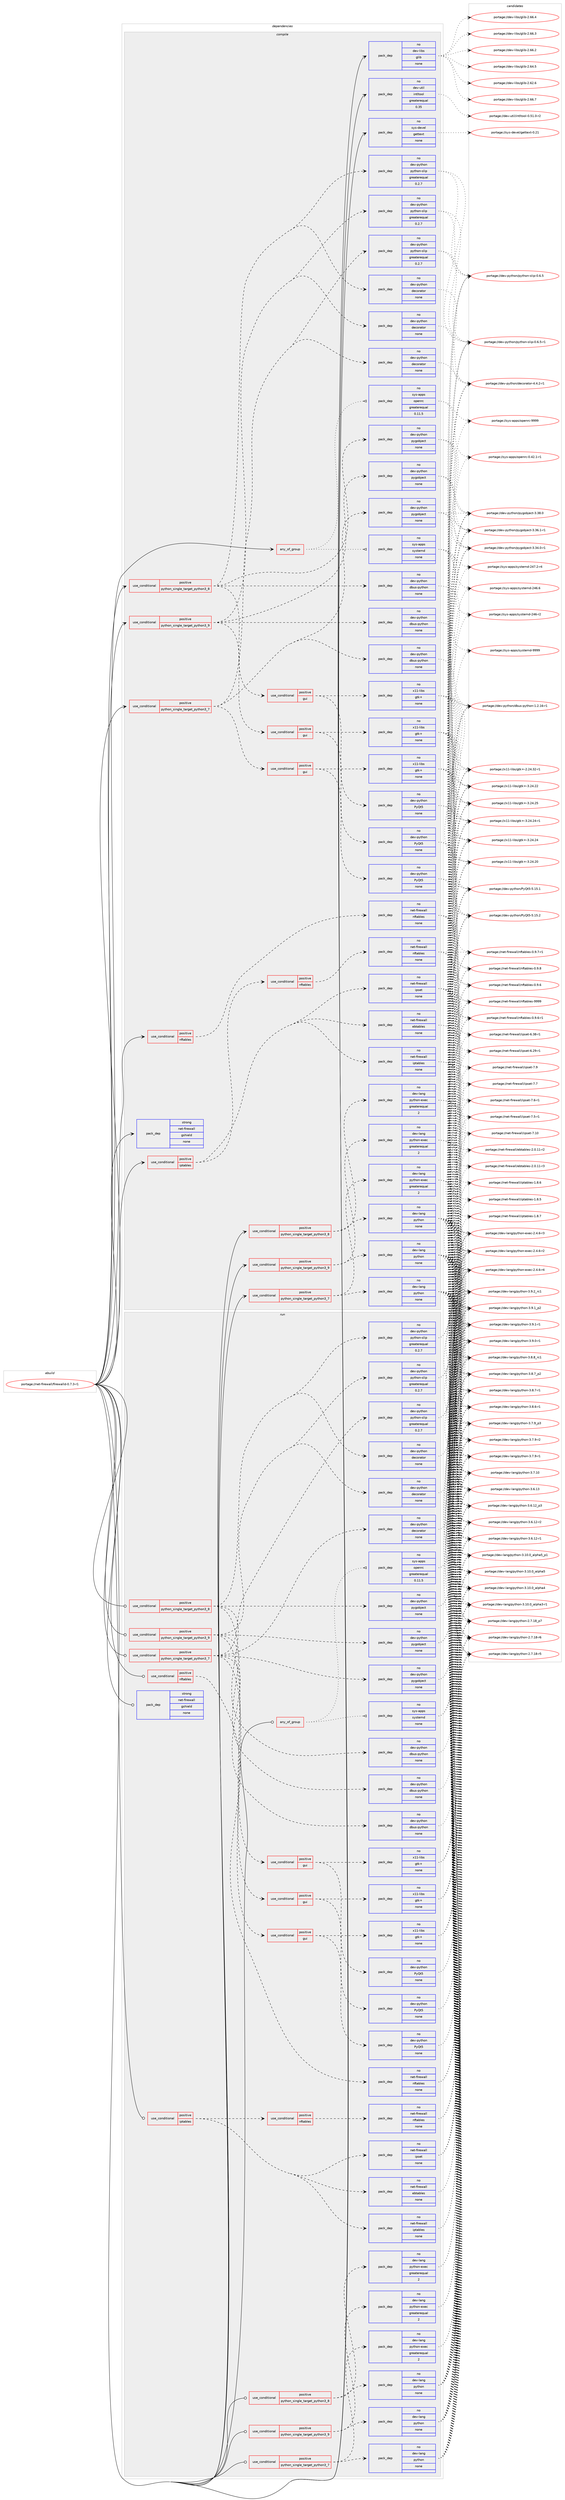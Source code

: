 digraph prolog {

# *************
# Graph options
# *************

newrank=true;
concentrate=true;
compound=true;
graph [rankdir=LR,fontname=Helvetica,fontsize=10,ranksep=1.5];#, ranksep=2.5, nodesep=0.2];
edge  [arrowhead=vee];
node  [fontname=Helvetica,fontsize=10];

# **********
# The ebuild
# **********

subgraph cluster_leftcol {
color=gray;
rank=same;
label=<<i>ebuild</i>>;
id [label="portage://net-firewall/firewalld-0.7.3-r1", color=red, width=4, href="../net-firewall/firewalld-0.7.3-r1.svg"];
}

# ****************
# The dependencies
# ****************

subgraph cluster_midcol {
color=gray;
label=<<i>dependencies</i>>;
subgraph cluster_compile {
fillcolor="#eeeeee";
style=filled;
label=<<i>compile</i>>;
subgraph any130 {
dependency15250 [label=<<TABLE BORDER="0" CELLBORDER="1" CELLSPACING="0" CELLPADDING="4"><TR><TD CELLPADDING="10">any_of_group</TD></TR></TABLE>>, shape=none, color=red];subgraph pack10670 {
dependency15251 [label=<<TABLE BORDER="0" CELLBORDER="1" CELLSPACING="0" CELLPADDING="4" WIDTH="220"><TR><TD ROWSPAN="6" CELLPADDING="30">pack_dep</TD></TR><TR><TD WIDTH="110">no</TD></TR><TR><TD>sys-apps</TD></TR><TR><TD>openrc</TD></TR><TR><TD>greaterequal</TD></TR><TR><TD>0.11.5</TD></TR></TABLE>>, shape=none, color=blue];
}
dependency15250:e -> dependency15251:w [weight=20,style="dotted",arrowhead="oinv"];
subgraph pack10671 {
dependency15252 [label=<<TABLE BORDER="0" CELLBORDER="1" CELLSPACING="0" CELLPADDING="4" WIDTH="220"><TR><TD ROWSPAN="6" CELLPADDING="30">pack_dep</TD></TR><TR><TD WIDTH="110">no</TD></TR><TR><TD>sys-apps</TD></TR><TR><TD>systemd</TD></TR><TR><TD>none</TD></TR><TR><TD></TD></TR></TABLE>>, shape=none, color=blue];
}
dependency15250:e -> dependency15252:w [weight=20,style="dotted",arrowhead="oinv"];
}
id:e -> dependency15250:w [weight=20,style="solid",arrowhead="vee"];
subgraph cond4431 {
dependency15253 [label=<<TABLE BORDER="0" CELLBORDER="1" CELLSPACING="0" CELLPADDING="4"><TR><TD ROWSPAN="3" CELLPADDING="10">use_conditional</TD></TR><TR><TD>positive</TD></TR><TR><TD>iptables</TD></TR></TABLE>>, shape=none, color=red];
subgraph pack10672 {
dependency15254 [label=<<TABLE BORDER="0" CELLBORDER="1" CELLSPACING="0" CELLPADDING="4" WIDTH="220"><TR><TD ROWSPAN="6" CELLPADDING="30">pack_dep</TD></TR><TR><TD WIDTH="110">no</TD></TR><TR><TD>net-firewall</TD></TR><TR><TD>iptables</TD></TR><TR><TD>none</TD></TR><TR><TD></TD></TR></TABLE>>, shape=none, color=blue];
}
dependency15253:e -> dependency15254:w [weight=20,style="dashed",arrowhead="vee"];
subgraph pack10673 {
dependency15255 [label=<<TABLE BORDER="0" CELLBORDER="1" CELLSPACING="0" CELLPADDING="4" WIDTH="220"><TR><TD ROWSPAN="6" CELLPADDING="30">pack_dep</TD></TR><TR><TD WIDTH="110">no</TD></TR><TR><TD>net-firewall</TD></TR><TR><TD>ebtables</TD></TR><TR><TD>none</TD></TR><TR><TD></TD></TR></TABLE>>, shape=none, color=blue];
}
dependency15253:e -> dependency15255:w [weight=20,style="dashed",arrowhead="vee"];
subgraph pack10674 {
dependency15256 [label=<<TABLE BORDER="0" CELLBORDER="1" CELLSPACING="0" CELLPADDING="4" WIDTH="220"><TR><TD ROWSPAN="6" CELLPADDING="30">pack_dep</TD></TR><TR><TD WIDTH="110">no</TD></TR><TR><TD>net-firewall</TD></TR><TR><TD>ipset</TD></TR><TR><TD>none</TD></TR><TR><TD></TD></TR></TABLE>>, shape=none, color=blue];
}
dependency15253:e -> dependency15256:w [weight=20,style="dashed",arrowhead="vee"];
subgraph cond4432 {
dependency15257 [label=<<TABLE BORDER="0" CELLBORDER="1" CELLSPACING="0" CELLPADDING="4"><TR><TD ROWSPAN="3" CELLPADDING="10">use_conditional</TD></TR><TR><TD>positive</TD></TR><TR><TD>nftables</TD></TR></TABLE>>, shape=none, color=red];
subgraph pack10675 {
dependency15258 [label=<<TABLE BORDER="0" CELLBORDER="1" CELLSPACING="0" CELLPADDING="4" WIDTH="220"><TR><TD ROWSPAN="6" CELLPADDING="30">pack_dep</TD></TR><TR><TD WIDTH="110">no</TD></TR><TR><TD>net-firewall</TD></TR><TR><TD>nftables</TD></TR><TR><TD>none</TD></TR><TR><TD></TD></TR></TABLE>>, shape=none, color=blue];
}
dependency15257:e -> dependency15258:w [weight=20,style="dashed",arrowhead="vee"];
}
dependency15253:e -> dependency15257:w [weight=20,style="dashed",arrowhead="vee"];
}
id:e -> dependency15253:w [weight=20,style="solid",arrowhead="vee"];
subgraph cond4433 {
dependency15259 [label=<<TABLE BORDER="0" CELLBORDER="1" CELLSPACING="0" CELLPADDING="4"><TR><TD ROWSPAN="3" CELLPADDING="10">use_conditional</TD></TR><TR><TD>positive</TD></TR><TR><TD>nftables</TD></TR></TABLE>>, shape=none, color=red];
subgraph pack10676 {
dependency15260 [label=<<TABLE BORDER="0" CELLBORDER="1" CELLSPACING="0" CELLPADDING="4" WIDTH="220"><TR><TD ROWSPAN="6" CELLPADDING="30">pack_dep</TD></TR><TR><TD WIDTH="110">no</TD></TR><TR><TD>net-firewall</TD></TR><TR><TD>nftables</TD></TR><TR><TD>none</TD></TR><TR><TD></TD></TR></TABLE>>, shape=none, color=blue];
}
dependency15259:e -> dependency15260:w [weight=20,style="dashed",arrowhead="vee"];
}
id:e -> dependency15259:w [weight=20,style="solid",arrowhead="vee"];
subgraph cond4434 {
dependency15261 [label=<<TABLE BORDER="0" CELLBORDER="1" CELLSPACING="0" CELLPADDING="4"><TR><TD ROWSPAN="3" CELLPADDING="10">use_conditional</TD></TR><TR><TD>positive</TD></TR><TR><TD>python_single_target_python3_7</TD></TR></TABLE>>, shape=none, color=red];
subgraph pack10677 {
dependency15262 [label=<<TABLE BORDER="0" CELLBORDER="1" CELLSPACING="0" CELLPADDING="4" WIDTH="220"><TR><TD ROWSPAN="6" CELLPADDING="30">pack_dep</TD></TR><TR><TD WIDTH="110">no</TD></TR><TR><TD>dev-lang</TD></TR><TR><TD>python</TD></TR><TR><TD>none</TD></TR><TR><TD></TD></TR></TABLE>>, shape=none, color=blue];
}
dependency15261:e -> dependency15262:w [weight=20,style="dashed",arrowhead="vee"];
subgraph pack10678 {
dependency15263 [label=<<TABLE BORDER="0" CELLBORDER="1" CELLSPACING="0" CELLPADDING="4" WIDTH="220"><TR><TD ROWSPAN="6" CELLPADDING="30">pack_dep</TD></TR><TR><TD WIDTH="110">no</TD></TR><TR><TD>dev-lang</TD></TR><TR><TD>python-exec</TD></TR><TR><TD>greaterequal</TD></TR><TR><TD>2</TD></TR></TABLE>>, shape=none, color=blue];
}
dependency15261:e -> dependency15263:w [weight=20,style="dashed",arrowhead="vee"];
}
id:e -> dependency15261:w [weight=20,style="solid",arrowhead="vee"];
subgraph cond4435 {
dependency15264 [label=<<TABLE BORDER="0" CELLBORDER="1" CELLSPACING="0" CELLPADDING="4"><TR><TD ROWSPAN="3" CELLPADDING="10">use_conditional</TD></TR><TR><TD>positive</TD></TR><TR><TD>python_single_target_python3_7</TD></TR></TABLE>>, shape=none, color=red];
subgraph pack10679 {
dependency15265 [label=<<TABLE BORDER="0" CELLBORDER="1" CELLSPACING="0" CELLPADDING="4" WIDTH="220"><TR><TD ROWSPAN="6" CELLPADDING="30">pack_dep</TD></TR><TR><TD WIDTH="110">no</TD></TR><TR><TD>dev-python</TD></TR><TR><TD>dbus-python</TD></TR><TR><TD>none</TD></TR><TR><TD></TD></TR></TABLE>>, shape=none, color=blue];
}
dependency15264:e -> dependency15265:w [weight=20,style="dashed",arrowhead="vee"];
subgraph pack10680 {
dependency15266 [label=<<TABLE BORDER="0" CELLBORDER="1" CELLSPACING="0" CELLPADDING="4" WIDTH="220"><TR><TD ROWSPAN="6" CELLPADDING="30">pack_dep</TD></TR><TR><TD WIDTH="110">no</TD></TR><TR><TD>dev-python</TD></TR><TR><TD>decorator</TD></TR><TR><TD>none</TD></TR><TR><TD></TD></TR></TABLE>>, shape=none, color=blue];
}
dependency15264:e -> dependency15266:w [weight=20,style="dashed",arrowhead="vee"];
subgraph pack10681 {
dependency15267 [label=<<TABLE BORDER="0" CELLBORDER="1" CELLSPACING="0" CELLPADDING="4" WIDTH="220"><TR><TD ROWSPAN="6" CELLPADDING="30">pack_dep</TD></TR><TR><TD WIDTH="110">no</TD></TR><TR><TD>dev-python</TD></TR><TR><TD>python-slip</TD></TR><TR><TD>greaterequal</TD></TR><TR><TD>0.2.7</TD></TR></TABLE>>, shape=none, color=blue];
}
dependency15264:e -> dependency15267:w [weight=20,style="dashed",arrowhead="vee"];
subgraph pack10682 {
dependency15268 [label=<<TABLE BORDER="0" CELLBORDER="1" CELLSPACING="0" CELLPADDING="4" WIDTH="220"><TR><TD ROWSPAN="6" CELLPADDING="30">pack_dep</TD></TR><TR><TD WIDTH="110">no</TD></TR><TR><TD>dev-python</TD></TR><TR><TD>pygobject</TD></TR><TR><TD>none</TD></TR><TR><TD></TD></TR></TABLE>>, shape=none, color=blue];
}
dependency15264:e -> dependency15268:w [weight=20,style="dashed",arrowhead="vee"];
subgraph cond4436 {
dependency15269 [label=<<TABLE BORDER="0" CELLBORDER="1" CELLSPACING="0" CELLPADDING="4"><TR><TD ROWSPAN="3" CELLPADDING="10">use_conditional</TD></TR><TR><TD>positive</TD></TR><TR><TD>gui</TD></TR></TABLE>>, shape=none, color=red];
subgraph pack10683 {
dependency15270 [label=<<TABLE BORDER="0" CELLBORDER="1" CELLSPACING="0" CELLPADDING="4" WIDTH="220"><TR><TD ROWSPAN="6" CELLPADDING="30">pack_dep</TD></TR><TR><TD WIDTH="110">no</TD></TR><TR><TD>x11-libs</TD></TR><TR><TD>gtk+</TD></TR><TR><TD>none</TD></TR><TR><TD></TD></TR></TABLE>>, shape=none, color=blue];
}
dependency15269:e -> dependency15270:w [weight=20,style="dashed",arrowhead="vee"];
subgraph pack10684 {
dependency15271 [label=<<TABLE BORDER="0" CELLBORDER="1" CELLSPACING="0" CELLPADDING="4" WIDTH="220"><TR><TD ROWSPAN="6" CELLPADDING="30">pack_dep</TD></TR><TR><TD WIDTH="110">no</TD></TR><TR><TD>dev-python</TD></TR><TR><TD>PyQt5</TD></TR><TR><TD>none</TD></TR><TR><TD></TD></TR></TABLE>>, shape=none, color=blue];
}
dependency15269:e -> dependency15271:w [weight=20,style="dashed",arrowhead="vee"];
}
dependency15264:e -> dependency15269:w [weight=20,style="dashed",arrowhead="vee"];
}
id:e -> dependency15264:w [weight=20,style="solid",arrowhead="vee"];
subgraph cond4437 {
dependency15272 [label=<<TABLE BORDER="0" CELLBORDER="1" CELLSPACING="0" CELLPADDING="4"><TR><TD ROWSPAN="3" CELLPADDING="10">use_conditional</TD></TR><TR><TD>positive</TD></TR><TR><TD>python_single_target_python3_8</TD></TR></TABLE>>, shape=none, color=red];
subgraph pack10685 {
dependency15273 [label=<<TABLE BORDER="0" CELLBORDER="1" CELLSPACING="0" CELLPADDING="4" WIDTH="220"><TR><TD ROWSPAN="6" CELLPADDING="30">pack_dep</TD></TR><TR><TD WIDTH="110">no</TD></TR><TR><TD>dev-lang</TD></TR><TR><TD>python</TD></TR><TR><TD>none</TD></TR><TR><TD></TD></TR></TABLE>>, shape=none, color=blue];
}
dependency15272:e -> dependency15273:w [weight=20,style="dashed",arrowhead="vee"];
subgraph pack10686 {
dependency15274 [label=<<TABLE BORDER="0" CELLBORDER="1" CELLSPACING="0" CELLPADDING="4" WIDTH="220"><TR><TD ROWSPAN="6" CELLPADDING="30">pack_dep</TD></TR><TR><TD WIDTH="110">no</TD></TR><TR><TD>dev-lang</TD></TR><TR><TD>python-exec</TD></TR><TR><TD>greaterequal</TD></TR><TR><TD>2</TD></TR></TABLE>>, shape=none, color=blue];
}
dependency15272:e -> dependency15274:w [weight=20,style="dashed",arrowhead="vee"];
}
id:e -> dependency15272:w [weight=20,style="solid",arrowhead="vee"];
subgraph cond4438 {
dependency15275 [label=<<TABLE BORDER="0" CELLBORDER="1" CELLSPACING="0" CELLPADDING="4"><TR><TD ROWSPAN="3" CELLPADDING="10">use_conditional</TD></TR><TR><TD>positive</TD></TR><TR><TD>python_single_target_python3_8</TD></TR></TABLE>>, shape=none, color=red];
subgraph pack10687 {
dependency15276 [label=<<TABLE BORDER="0" CELLBORDER="1" CELLSPACING="0" CELLPADDING="4" WIDTH="220"><TR><TD ROWSPAN="6" CELLPADDING="30">pack_dep</TD></TR><TR><TD WIDTH="110">no</TD></TR><TR><TD>dev-python</TD></TR><TR><TD>dbus-python</TD></TR><TR><TD>none</TD></TR><TR><TD></TD></TR></TABLE>>, shape=none, color=blue];
}
dependency15275:e -> dependency15276:w [weight=20,style="dashed",arrowhead="vee"];
subgraph pack10688 {
dependency15277 [label=<<TABLE BORDER="0" CELLBORDER="1" CELLSPACING="0" CELLPADDING="4" WIDTH="220"><TR><TD ROWSPAN="6" CELLPADDING="30">pack_dep</TD></TR><TR><TD WIDTH="110">no</TD></TR><TR><TD>dev-python</TD></TR><TR><TD>decorator</TD></TR><TR><TD>none</TD></TR><TR><TD></TD></TR></TABLE>>, shape=none, color=blue];
}
dependency15275:e -> dependency15277:w [weight=20,style="dashed",arrowhead="vee"];
subgraph pack10689 {
dependency15278 [label=<<TABLE BORDER="0" CELLBORDER="1" CELLSPACING="0" CELLPADDING="4" WIDTH="220"><TR><TD ROWSPAN="6" CELLPADDING="30">pack_dep</TD></TR><TR><TD WIDTH="110">no</TD></TR><TR><TD>dev-python</TD></TR><TR><TD>python-slip</TD></TR><TR><TD>greaterequal</TD></TR><TR><TD>0.2.7</TD></TR></TABLE>>, shape=none, color=blue];
}
dependency15275:e -> dependency15278:w [weight=20,style="dashed",arrowhead="vee"];
subgraph pack10690 {
dependency15279 [label=<<TABLE BORDER="0" CELLBORDER="1" CELLSPACING="0" CELLPADDING="4" WIDTH="220"><TR><TD ROWSPAN="6" CELLPADDING="30">pack_dep</TD></TR><TR><TD WIDTH="110">no</TD></TR><TR><TD>dev-python</TD></TR><TR><TD>pygobject</TD></TR><TR><TD>none</TD></TR><TR><TD></TD></TR></TABLE>>, shape=none, color=blue];
}
dependency15275:e -> dependency15279:w [weight=20,style="dashed",arrowhead="vee"];
subgraph cond4439 {
dependency15280 [label=<<TABLE BORDER="0" CELLBORDER="1" CELLSPACING="0" CELLPADDING="4"><TR><TD ROWSPAN="3" CELLPADDING="10">use_conditional</TD></TR><TR><TD>positive</TD></TR><TR><TD>gui</TD></TR></TABLE>>, shape=none, color=red];
subgraph pack10691 {
dependency15281 [label=<<TABLE BORDER="0" CELLBORDER="1" CELLSPACING="0" CELLPADDING="4" WIDTH="220"><TR><TD ROWSPAN="6" CELLPADDING="30">pack_dep</TD></TR><TR><TD WIDTH="110">no</TD></TR><TR><TD>x11-libs</TD></TR><TR><TD>gtk+</TD></TR><TR><TD>none</TD></TR><TR><TD></TD></TR></TABLE>>, shape=none, color=blue];
}
dependency15280:e -> dependency15281:w [weight=20,style="dashed",arrowhead="vee"];
subgraph pack10692 {
dependency15282 [label=<<TABLE BORDER="0" CELLBORDER="1" CELLSPACING="0" CELLPADDING="4" WIDTH="220"><TR><TD ROWSPAN="6" CELLPADDING="30">pack_dep</TD></TR><TR><TD WIDTH="110">no</TD></TR><TR><TD>dev-python</TD></TR><TR><TD>PyQt5</TD></TR><TR><TD>none</TD></TR><TR><TD></TD></TR></TABLE>>, shape=none, color=blue];
}
dependency15280:e -> dependency15282:w [weight=20,style="dashed",arrowhead="vee"];
}
dependency15275:e -> dependency15280:w [weight=20,style="dashed",arrowhead="vee"];
}
id:e -> dependency15275:w [weight=20,style="solid",arrowhead="vee"];
subgraph cond4440 {
dependency15283 [label=<<TABLE BORDER="0" CELLBORDER="1" CELLSPACING="0" CELLPADDING="4"><TR><TD ROWSPAN="3" CELLPADDING="10">use_conditional</TD></TR><TR><TD>positive</TD></TR><TR><TD>python_single_target_python3_9</TD></TR></TABLE>>, shape=none, color=red];
subgraph pack10693 {
dependency15284 [label=<<TABLE BORDER="0" CELLBORDER="1" CELLSPACING="0" CELLPADDING="4" WIDTH="220"><TR><TD ROWSPAN="6" CELLPADDING="30">pack_dep</TD></TR><TR><TD WIDTH="110">no</TD></TR><TR><TD>dev-lang</TD></TR><TR><TD>python</TD></TR><TR><TD>none</TD></TR><TR><TD></TD></TR></TABLE>>, shape=none, color=blue];
}
dependency15283:e -> dependency15284:w [weight=20,style="dashed",arrowhead="vee"];
subgraph pack10694 {
dependency15285 [label=<<TABLE BORDER="0" CELLBORDER="1" CELLSPACING="0" CELLPADDING="4" WIDTH="220"><TR><TD ROWSPAN="6" CELLPADDING="30">pack_dep</TD></TR><TR><TD WIDTH="110">no</TD></TR><TR><TD>dev-lang</TD></TR><TR><TD>python-exec</TD></TR><TR><TD>greaterequal</TD></TR><TR><TD>2</TD></TR></TABLE>>, shape=none, color=blue];
}
dependency15283:e -> dependency15285:w [weight=20,style="dashed",arrowhead="vee"];
}
id:e -> dependency15283:w [weight=20,style="solid",arrowhead="vee"];
subgraph cond4441 {
dependency15286 [label=<<TABLE BORDER="0" CELLBORDER="1" CELLSPACING="0" CELLPADDING="4"><TR><TD ROWSPAN="3" CELLPADDING="10">use_conditional</TD></TR><TR><TD>positive</TD></TR><TR><TD>python_single_target_python3_9</TD></TR></TABLE>>, shape=none, color=red];
subgraph pack10695 {
dependency15287 [label=<<TABLE BORDER="0" CELLBORDER="1" CELLSPACING="0" CELLPADDING="4" WIDTH="220"><TR><TD ROWSPAN="6" CELLPADDING="30">pack_dep</TD></TR><TR><TD WIDTH="110">no</TD></TR><TR><TD>dev-python</TD></TR><TR><TD>dbus-python</TD></TR><TR><TD>none</TD></TR><TR><TD></TD></TR></TABLE>>, shape=none, color=blue];
}
dependency15286:e -> dependency15287:w [weight=20,style="dashed",arrowhead="vee"];
subgraph pack10696 {
dependency15288 [label=<<TABLE BORDER="0" CELLBORDER="1" CELLSPACING="0" CELLPADDING="4" WIDTH="220"><TR><TD ROWSPAN="6" CELLPADDING="30">pack_dep</TD></TR><TR><TD WIDTH="110">no</TD></TR><TR><TD>dev-python</TD></TR><TR><TD>decorator</TD></TR><TR><TD>none</TD></TR><TR><TD></TD></TR></TABLE>>, shape=none, color=blue];
}
dependency15286:e -> dependency15288:w [weight=20,style="dashed",arrowhead="vee"];
subgraph pack10697 {
dependency15289 [label=<<TABLE BORDER="0" CELLBORDER="1" CELLSPACING="0" CELLPADDING="4" WIDTH="220"><TR><TD ROWSPAN="6" CELLPADDING="30">pack_dep</TD></TR><TR><TD WIDTH="110">no</TD></TR><TR><TD>dev-python</TD></TR><TR><TD>python-slip</TD></TR><TR><TD>greaterequal</TD></TR><TR><TD>0.2.7</TD></TR></TABLE>>, shape=none, color=blue];
}
dependency15286:e -> dependency15289:w [weight=20,style="dashed",arrowhead="vee"];
subgraph pack10698 {
dependency15290 [label=<<TABLE BORDER="0" CELLBORDER="1" CELLSPACING="0" CELLPADDING="4" WIDTH="220"><TR><TD ROWSPAN="6" CELLPADDING="30">pack_dep</TD></TR><TR><TD WIDTH="110">no</TD></TR><TR><TD>dev-python</TD></TR><TR><TD>pygobject</TD></TR><TR><TD>none</TD></TR><TR><TD></TD></TR></TABLE>>, shape=none, color=blue];
}
dependency15286:e -> dependency15290:w [weight=20,style="dashed",arrowhead="vee"];
subgraph cond4442 {
dependency15291 [label=<<TABLE BORDER="0" CELLBORDER="1" CELLSPACING="0" CELLPADDING="4"><TR><TD ROWSPAN="3" CELLPADDING="10">use_conditional</TD></TR><TR><TD>positive</TD></TR><TR><TD>gui</TD></TR></TABLE>>, shape=none, color=red];
subgraph pack10699 {
dependency15292 [label=<<TABLE BORDER="0" CELLBORDER="1" CELLSPACING="0" CELLPADDING="4" WIDTH="220"><TR><TD ROWSPAN="6" CELLPADDING="30">pack_dep</TD></TR><TR><TD WIDTH="110">no</TD></TR><TR><TD>x11-libs</TD></TR><TR><TD>gtk+</TD></TR><TR><TD>none</TD></TR><TR><TD></TD></TR></TABLE>>, shape=none, color=blue];
}
dependency15291:e -> dependency15292:w [weight=20,style="dashed",arrowhead="vee"];
subgraph pack10700 {
dependency15293 [label=<<TABLE BORDER="0" CELLBORDER="1" CELLSPACING="0" CELLPADDING="4" WIDTH="220"><TR><TD ROWSPAN="6" CELLPADDING="30">pack_dep</TD></TR><TR><TD WIDTH="110">no</TD></TR><TR><TD>dev-python</TD></TR><TR><TD>PyQt5</TD></TR><TR><TD>none</TD></TR><TR><TD></TD></TR></TABLE>>, shape=none, color=blue];
}
dependency15291:e -> dependency15293:w [weight=20,style="dashed",arrowhead="vee"];
}
dependency15286:e -> dependency15291:w [weight=20,style="dashed",arrowhead="vee"];
}
id:e -> dependency15286:w [weight=20,style="solid",arrowhead="vee"];
subgraph pack10701 {
dependency15294 [label=<<TABLE BORDER="0" CELLBORDER="1" CELLSPACING="0" CELLPADDING="4" WIDTH="220"><TR><TD ROWSPAN="6" CELLPADDING="30">pack_dep</TD></TR><TR><TD WIDTH="110">no</TD></TR><TR><TD>dev-libs</TD></TR><TR><TD>glib</TD></TR><TR><TD>none</TD></TR><TR><TD></TD></TR></TABLE>>, shape=none, color=blue];
}
id:e -> dependency15294:w [weight=20,style="solid",arrowhead="vee"];
subgraph pack10702 {
dependency15295 [label=<<TABLE BORDER="0" CELLBORDER="1" CELLSPACING="0" CELLPADDING="4" WIDTH="220"><TR><TD ROWSPAN="6" CELLPADDING="30">pack_dep</TD></TR><TR><TD WIDTH="110">no</TD></TR><TR><TD>dev-util</TD></TR><TR><TD>intltool</TD></TR><TR><TD>greaterequal</TD></TR><TR><TD>0.35</TD></TR></TABLE>>, shape=none, color=blue];
}
id:e -> dependency15295:w [weight=20,style="solid",arrowhead="vee"];
subgraph pack10703 {
dependency15296 [label=<<TABLE BORDER="0" CELLBORDER="1" CELLSPACING="0" CELLPADDING="4" WIDTH="220"><TR><TD ROWSPAN="6" CELLPADDING="30">pack_dep</TD></TR><TR><TD WIDTH="110">no</TD></TR><TR><TD>sys-devel</TD></TR><TR><TD>gettext</TD></TR><TR><TD>none</TD></TR><TR><TD></TD></TR></TABLE>>, shape=none, color=blue];
}
id:e -> dependency15296:w [weight=20,style="solid",arrowhead="vee"];
subgraph pack10704 {
dependency15297 [label=<<TABLE BORDER="0" CELLBORDER="1" CELLSPACING="0" CELLPADDING="4" WIDTH="220"><TR><TD ROWSPAN="6" CELLPADDING="30">pack_dep</TD></TR><TR><TD WIDTH="110">strong</TD></TR><TR><TD>net-firewall</TD></TR><TR><TD>gshield</TD></TR><TR><TD>none</TD></TR><TR><TD></TD></TR></TABLE>>, shape=none, color=blue];
}
id:e -> dependency15297:w [weight=20,style="solid",arrowhead="vee"];
}
subgraph cluster_compileandrun {
fillcolor="#eeeeee";
style=filled;
label=<<i>compile and run</i>>;
}
subgraph cluster_run {
fillcolor="#eeeeee";
style=filled;
label=<<i>run</i>>;
subgraph any131 {
dependency15298 [label=<<TABLE BORDER="0" CELLBORDER="1" CELLSPACING="0" CELLPADDING="4"><TR><TD CELLPADDING="10">any_of_group</TD></TR></TABLE>>, shape=none, color=red];subgraph pack10705 {
dependency15299 [label=<<TABLE BORDER="0" CELLBORDER="1" CELLSPACING="0" CELLPADDING="4" WIDTH="220"><TR><TD ROWSPAN="6" CELLPADDING="30">pack_dep</TD></TR><TR><TD WIDTH="110">no</TD></TR><TR><TD>sys-apps</TD></TR><TR><TD>openrc</TD></TR><TR><TD>greaterequal</TD></TR><TR><TD>0.11.5</TD></TR></TABLE>>, shape=none, color=blue];
}
dependency15298:e -> dependency15299:w [weight=20,style="dotted",arrowhead="oinv"];
subgraph pack10706 {
dependency15300 [label=<<TABLE BORDER="0" CELLBORDER="1" CELLSPACING="0" CELLPADDING="4" WIDTH="220"><TR><TD ROWSPAN="6" CELLPADDING="30">pack_dep</TD></TR><TR><TD WIDTH="110">no</TD></TR><TR><TD>sys-apps</TD></TR><TR><TD>systemd</TD></TR><TR><TD>none</TD></TR><TR><TD></TD></TR></TABLE>>, shape=none, color=blue];
}
dependency15298:e -> dependency15300:w [weight=20,style="dotted",arrowhead="oinv"];
}
id:e -> dependency15298:w [weight=20,style="solid",arrowhead="odot"];
subgraph cond4443 {
dependency15301 [label=<<TABLE BORDER="0" CELLBORDER="1" CELLSPACING="0" CELLPADDING="4"><TR><TD ROWSPAN="3" CELLPADDING="10">use_conditional</TD></TR><TR><TD>positive</TD></TR><TR><TD>iptables</TD></TR></TABLE>>, shape=none, color=red];
subgraph pack10707 {
dependency15302 [label=<<TABLE BORDER="0" CELLBORDER="1" CELLSPACING="0" CELLPADDING="4" WIDTH="220"><TR><TD ROWSPAN="6" CELLPADDING="30">pack_dep</TD></TR><TR><TD WIDTH="110">no</TD></TR><TR><TD>net-firewall</TD></TR><TR><TD>iptables</TD></TR><TR><TD>none</TD></TR><TR><TD></TD></TR></TABLE>>, shape=none, color=blue];
}
dependency15301:e -> dependency15302:w [weight=20,style="dashed",arrowhead="vee"];
subgraph pack10708 {
dependency15303 [label=<<TABLE BORDER="0" CELLBORDER="1" CELLSPACING="0" CELLPADDING="4" WIDTH="220"><TR><TD ROWSPAN="6" CELLPADDING="30">pack_dep</TD></TR><TR><TD WIDTH="110">no</TD></TR><TR><TD>net-firewall</TD></TR><TR><TD>ebtables</TD></TR><TR><TD>none</TD></TR><TR><TD></TD></TR></TABLE>>, shape=none, color=blue];
}
dependency15301:e -> dependency15303:w [weight=20,style="dashed",arrowhead="vee"];
subgraph pack10709 {
dependency15304 [label=<<TABLE BORDER="0" CELLBORDER="1" CELLSPACING="0" CELLPADDING="4" WIDTH="220"><TR><TD ROWSPAN="6" CELLPADDING="30">pack_dep</TD></TR><TR><TD WIDTH="110">no</TD></TR><TR><TD>net-firewall</TD></TR><TR><TD>ipset</TD></TR><TR><TD>none</TD></TR><TR><TD></TD></TR></TABLE>>, shape=none, color=blue];
}
dependency15301:e -> dependency15304:w [weight=20,style="dashed",arrowhead="vee"];
subgraph cond4444 {
dependency15305 [label=<<TABLE BORDER="0" CELLBORDER="1" CELLSPACING="0" CELLPADDING="4"><TR><TD ROWSPAN="3" CELLPADDING="10">use_conditional</TD></TR><TR><TD>positive</TD></TR><TR><TD>nftables</TD></TR></TABLE>>, shape=none, color=red];
subgraph pack10710 {
dependency15306 [label=<<TABLE BORDER="0" CELLBORDER="1" CELLSPACING="0" CELLPADDING="4" WIDTH="220"><TR><TD ROWSPAN="6" CELLPADDING="30">pack_dep</TD></TR><TR><TD WIDTH="110">no</TD></TR><TR><TD>net-firewall</TD></TR><TR><TD>nftables</TD></TR><TR><TD>none</TD></TR><TR><TD></TD></TR></TABLE>>, shape=none, color=blue];
}
dependency15305:e -> dependency15306:w [weight=20,style="dashed",arrowhead="vee"];
}
dependency15301:e -> dependency15305:w [weight=20,style="dashed",arrowhead="vee"];
}
id:e -> dependency15301:w [weight=20,style="solid",arrowhead="odot"];
subgraph cond4445 {
dependency15307 [label=<<TABLE BORDER="0" CELLBORDER="1" CELLSPACING="0" CELLPADDING="4"><TR><TD ROWSPAN="3" CELLPADDING="10">use_conditional</TD></TR><TR><TD>positive</TD></TR><TR><TD>nftables</TD></TR></TABLE>>, shape=none, color=red];
subgraph pack10711 {
dependency15308 [label=<<TABLE BORDER="0" CELLBORDER="1" CELLSPACING="0" CELLPADDING="4" WIDTH="220"><TR><TD ROWSPAN="6" CELLPADDING="30">pack_dep</TD></TR><TR><TD WIDTH="110">no</TD></TR><TR><TD>net-firewall</TD></TR><TR><TD>nftables</TD></TR><TR><TD>none</TD></TR><TR><TD></TD></TR></TABLE>>, shape=none, color=blue];
}
dependency15307:e -> dependency15308:w [weight=20,style="dashed",arrowhead="vee"];
}
id:e -> dependency15307:w [weight=20,style="solid",arrowhead="odot"];
subgraph cond4446 {
dependency15309 [label=<<TABLE BORDER="0" CELLBORDER="1" CELLSPACING="0" CELLPADDING="4"><TR><TD ROWSPAN="3" CELLPADDING="10">use_conditional</TD></TR><TR><TD>positive</TD></TR><TR><TD>python_single_target_python3_7</TD></TR></TABLE>>, shape=none, color=red];
subgraph pack10712 {
dependency15310 [label=<<TABLE BORDER="0" CELLBORDER="1" CELLSPACING="0" CELLPADDING="4" WIDTH="220"><TR><TD ROWSPAN="6" CELLPADDING="30">pack_dep</TD></TR><TR><TD WIDTH="110">no</TD></TR><TR><TD>dev-lang</TD></TR><TR><TD>python</TD></TR><TR><TD>none</TD></TR><TR><TD></TD></TR></TABLE>>, shape=none, color=blue];
}
dependency15309:e -> dependency15310:w [weight=20,style="dashed",arrowhead="vee"];
subgraph pack10713 {
dependency15311 [label=<<TABLE BORDER="0" CELLBORDER="1" CELLSPACING="0" CELLPADDING="4" WIDTH="220"><TR><TD ROWSPAN="6" CELLPADDING="30">pack_dep</TD></TR><TR><TD WIDTH="110">no</TD></TR><TR><TD>dev-lang</TD></TR><TR><TD>python-exec</TD></TR><TR><TD>greaterequal</TD></TR><TR><TD>2</TD></TR></TABLE>>, shape=none, color=blue];
}
dependency15309:e -> dependency15311:w [weight=20,style="dashed",arrowhead="vee"];
}
id:e -> dependency15309:w [weight=20,style="solid",arrowhead="odot"];
subgraph cond4447 {
dependency15312 [label=<<TABLE BORDER="0" CELLBORDER="1" CELLSPACING="0" CELLPADDING="4"><TR><TD ROWSPAN="3" CELLPADDING="10">use_conditional</TD></TR><TR><TD>positive</TD></TR><TR><TD>python_single_target_python3_7</TD></TR></TABLE>>, shape=none, color=red];
subgraph pack10714 {
dependency15313 [label=<<TABLE BORDER="0" CELLBORDER="1" CELLSPACING="0" CELLPADDING="4" WIDTH="220"><TR><TD ROWSPAN="6" CELLPADDING="30">pack_dep</TD></TR><TR><TD WIDTH="110">no</TD></TR><TR><TD>dev-python</TD></TR><TR><TD>dbus-python</TD></TR><TR><TD>none</TD></TR><TR><TD></TD></TR></TABLE>>, shape=none, color=blue];
}
dependency15312:e -> dependency15313:w [weight=20,style="dashed",arrowhead="vee"];
subgraph pack10715 {
dependency15314 [label=<<TABLE BORDER="0" CELLBORDER="1" CELLSPACING="0" CELLPADDING="4" WIDTH="220"><TR><TD ROWSPAN="6" CELLPADDING="30">pack_dep</TD></TR><TR><TD WIDTH="110">no</TD></TR><TR><TD>dev-python</TD></TR><TR><TD>decorator</TD></TR><TR><TD>none</TD></TR><TR><TD></TD></TR></TABLE>>, shape=none, color=blue];
}
dependency15312:e -> dependency15314:w [weight=20,style="dashed",arrowhead="vee"];
subgraph pack10716 {
dependency15315 [label=<<TABLE BORDER="0" CELLBORDER="1" CELLSPACING="0" CELLPADDING="4" WIDTH="220"><TR><TD ROWSPAN="6" CELLPADDING="30">pack_dep</TD></TR><TR><TD WIDTH="110">no</TD></TR><TR><TD>dev-python</TD></TR><TR><TD>python-slip</TD></TR><TR><TD>greaterequal</TD></TR><TR><TD>0.2.7</TD></TR></TABLE>>, shape=none, color=blue];
}
dependency15312:e -> dependency15315:w [weight=20,style="dashed",arrowhead="vee"];
subgraph pack10717 {
dependency15316 [label=<<TABLE BORDER="0" CELLBORDER="1" CELLSPACING="0" CELLPADDING="4" WIDTH="220"><TR><TD ROWSPAN="6" CELLPADDING="30">pack_dep</TD></TR><TR><TD WIDTH="110">no</TD></TR><TR><TD>dev-python</TD></TR><TR><TD>pygobject</TD></TR><TR><TD>none</TD></TR><TR><TD></TD></TR></TABLE>>, shape=none, color=blue];
}
dependency15312:e -> dependency15316:w [weight=20,style="dashed",arrowhead="vee"];
subgraph cond4448 {
dependency15317 [label=<<TABLE BORDER="0" CELLBORDER="1" CELLSPACING="0" CELLPADDING="4"><TR><TD ROWSPAN="3" CELLPADDING="10">use_conditional</TD></TR><TR><TD>positive</TD></TR><TR><TD>gui</TD></TR></TABLE>>, shape=none, color=red];
subgraph pack10718 {
dependency15318 [label=<<TABLE BORDER="0" CELLBORDER="1" CELLSPACING="0" CELLPADDING="4" WIDTH="220"><TR><TD ROWSPAN="6" CELLPADDING="30">pack_dep</TD></TR><TR><TD WIDTH="110">no</TD></TR><TR><TD>x11-libs</TD></TR><TR><TD>gtk+</TD></TR><TR><TD>none</TD></TR><TR><TD></TD></TR></TABLE>>, shape=none, color=blue];
}
dependency15317:e -> dependency15318:w [weight=20,style="dashed",arrowhead="vee"];
subgraph pack10719 {
dependency15319 [label=<<TABLE BORDER="0" CELLBORDER="1" CELLSPACING="0" CELLPADDING="4" WIDTH="220"><TR><TD ROWSPAN="6" CELLPADDING="30">pack_dep</TD></TR><TR><TD WIDTH="110">no</TD></TR><TR><TD>dev-python</TD></TR><TR><TD>PyQt5</TD></TR><TR><TD>none</TD></TR><TR><TD></TD></TR></TABLE>>, shape=none, color=blue];
}
dependency15317:e -> dependency15319:w [weight=20,style="dashed",arrowhead="vee"];
}
dependency15312:e -> dependency15317:w [weight=20,style="dashed",arrowhead="vee"];
}
id:e -> dependency15312:w [weight=20,style="solid",arrowhead="odot"];
subgraph cond4449 {
dependency15320 [label=<<TABLE BORDER="0" CELLBORDER="1" CELLSPACING="0" CELLPADDING="4"><TR><TD ROWSPAN="3" CELLPADDING="10">use_conditional</TD></TR><TR><TD>positive</TD></TR><TR><TD>python_single_target_python3_8</TD></TR></TABLE>>, shape=none, color=red];
subgraph pack10720 {
dependency15321 [label=<<TABLE BORDER="0" CELLBORDER="1" CELLSPACING="0" CELLPADDING="4" WIDTH="220"><TR><TD ROWSPAN="6" CELLPADDING="30">pack_dep</TD></TR><TR><TD WIDTH="110">no</TD></TR><TR><TD>dev-lang</TD></TR><TR><TD>python</TD></TR><TR><TD>none</TD></TR><TR><TD></TD></TR></TABLE>>, shape=none, color=blue];
}
dependency15320:e -> dependency15321:w [weight=20,style="dashed",arrowhead="vee"];
subgraph pack10721 {
dependency15322 [label=<<TABLE BORDER="0" CELLBORDER="1" CELLSPACING="0" CELLPADDING="4" WIDTH="220"><TR><TD ROWSPAN="6" CELLPADDING="30">pack_dep</TD></TR><TR><TD WIDTH="110">no</TD></TR><TR><TD>dev-lang</TD></TR><TR><TD>python-exec</TD></TR><TR><TD>greaterequal</TD></TR><TR><TD>2</TD></TR></TABLE>>, shape=none, color=blue];
}
dependency15320:e -> dependency15322:w [weight=20,style="dashed",arrowhead="vee"];
}
id:e -> dependency15320:w [weight=20,style="solid",arrowhead="odot"];
subgraph cond4450 {
dependency15323 [label=<<TABLE BORDER="0" CELLBORDER="1" CELLSPACING="0" CELLPADDING="4"><TR><TD ROWSPAN="3" CELLPADDING="10">use_conditional</TD></TR><TR><TD>positive</TD></TR><TR><TD>python_single_target_python3_8</TD></TR></TABLE>>, shape=none, color=red];
subgraph pack10722 {
dependency15324 [label=<<TABLE BORDER="0" CELLBORDER="1" CELLSPACING="0" CELLPADDING="4" WIDTH="220"><TR><TD ROWSPAN="6" CELLPADDING="30">pack_dep</TD></TR><TR><TD WIDTH="110">no</TD></TR><TR><TD>dev-python</TD></TR><TR><TD>dbus-python</TD></TR><TR><TD>none</TD></TR><TR><TD></TD></TR></TABLE>>, shape=none, color=blue];
}
dependency15323:e -> dependency15324:w [weight=20,style="dashed",arrowhead="vee"];
subgraph pack10723 {
dependency15325 [label=<<TABLE BORDER="0" CELLBORDER="1" CELLSPACING="0" CELLPADDING="4" WIDTH="220"><TR><TD ROWSPAN="6" CELLPADDING="30">pack_dep</TD></TR><TR><TD WIDTH="110">no</TD></TR><TR><TD>dev-python</TD></TR><TR><TD>decorator</TD></TR><TR><TD>none</TD></TR><TR><TD></TD></TR></TABLE>>, shape=none, color=blue];
}
dependency15323:e -> dependency15325:w [weight=20,style="dashed",arrowhead="vee"];
subgraph pack10724 {
dependency15326 [label=<<TABLE BORDER="0" CELLBORDER="1" CELLSPACING="0" CELLPADDING="4" WIDTH="220"><TR><TD ROWSPAN="6" CELLPADDING="30">pack_dep</TD></TR><TR><TD WIDTH="110">no</TD></TR><TR><TD>dev-python</TD></TR><TR><TD>python-slip</TD></TR><TR><TD>greaterequal</TD></TR><TR><TD>0.2.7</TD></TR></TABLE>>, shape=none, color=blue];
}
dependency15323:e -> dependency15326:w [weight=20,style="dashed",arrowhead="vee"];
subgraph pack10725 {
dependency15327 [label=<<TABLE BORDER="0" CELLBORDER="1" CELLSPACING="0" CELLPADDING="4" WIDTH="220"><TR><TD ROWSPAN="6" CELLPADDING="30">pack_dep</TD></TR><TR><TD WIDTH="110">no</TD></TR><TR><TD>dev-python</TD></TR><TR><TD>pygobject</TD></TR><TR><TD>none</TD></TR><TR><TD></TD></TR></TABLE>>, shape=none, color=blue];
}
dependency15323:e -> dependency15327:w [weight=20,style="dashed",arrowhead="vee"];
subgraph cond4451 {
dependency15328 [label=<<TABLE BORDER="0" CELLBORDER="1" CELLSPACING="0" CELLPADDING="4"><TR><TD ROWSPAN="3" CELLPADDING="10">use_conditional</TD></TR><TR><TD>positive</TD></TR><TR><TD>gui</TD></TR></TABLE>>, shape=none, color=red];
subgraph pack10726 {
dependency15329 [label=<<TABLE BORDER="0" CELLBORDER="1" CELLSPACING="0" CELLPADDING="4" WIDTH="220"><TR><TD ROWSPAN="6" CELLPADDING="30">pack_dep</TD></TR><TR><TD WIDTH="110">no</TD></TR><TR><TD>x11-libs</TD></TR><TR><TD>gtk+</TD></TR><TR><TD>none</TD></TR><TR><TD></TD></TR></TABLE>>, shape=none, color=blue];
}
dependency15328:e -> dependency15329:w [weight=20,style="dashed",arrowhead="vee"];
subgraph pack10727 {
dependency15330 [label=<<TABLE BORDER="0" CELLBORDER="1" CELLSPACING="0" CELLPADDING="4" WIDTH="220"><TR><TD ROWSPAN="6" CELLPADDING="30">pack_dep</TD></TR><TR><TD WIDTH="110">no</TD></TR><TR><TD>dev-python</TD></TR><TR><TD>PyQt5</TD></TR><TR><TD>none</TD></TR><TR><TD></TD></TR></TABLE>>, shape=none, color=blue];
}
dependency15328:e -> dependency15330:w [weight=20,style="dashed",arrowhead="vee"];
}
dependency15323:e -> dependency15328:w [weight=20,style="dashed",arrowhead="vee"];
}
id:e -> dependency15323:w [weight=20,style="solid",arrowhead="odot"];
subgraph cond4452 {
dependency15331 [label=<<TABLE BORDER="0" CELLBORDER="1" CELLSPACING="0" CELLPADDING="4"><TR><TD ROWSPAN="3" CELLPADDING="10">use_conditional</TD></TR><TR><TD>positive</TD></TR><TR><TD>python_single_target_python3_9</TD></TR></TABLE>>, shape=none, color=red];
subgraph pack10728 {
dependency15332 [label=<<TABLE BORDER="0" CELLBORDER="1" CELLSPACING="0" CELLPADDING="4" WIDTH="220"><TR><TD ROWSPAN="6" CELLPADDING="30">pack_dep</TD></TR><TR><TD WIDTH="110">no</TD></TR><TR><TD>dev-lang</TD></TR><TR><TD>python</TD></TR><TR><TD>none</TD></TR><TR><TD></TD></TR></TABLE>>, shape=none, color=blue];
}
dependency15331:e -> dependency15332:w [weight=20,style="dashed",arrowhead="vee"];
subgraph pack10729 {
dependency15333 [label=<<TABLE BORDER="0" CELLBORDER="1" CELLSPACING="0" CELLPADDING="4" WIDTH="220"><TR><TD ROWSPAN="6" CELLPADDING="30">pack_dep</TD></TR><TR><TD WIDTH="110">no</TD></TR><TR><TD>dev-lang</TD></TR><TR><TD>python-exec</TD></TR><TR><TD>greaterequal</TD></TR><TR><TD>2</TD></TR></TABLE>>, shape=none, color=blue];
}
dependency15331:e -> dependency15333:w [weight=20,style="dashed",arrowhead="vee"];
}
id:e -> dependency15331:w [weight=20,style="solid",arrowhead="odot"];
subgraph cond4453 {
dependency15334 [label=<<TABLE BORDER="0" CELLBORDER="1" CELLSPACING="0" CELLPADDING="4"><TR><TD ROWSPAN="3" CELLPADDING="10">use_conditional</TD></TR><TR><TD>positive</TD></TR><TR><TD>python_single_target_python3_9</TD></TR></TABLE>>, shape=none, color=red];
subgraph pack10730 {
dependency15335 [label=<<TABLE BORDER="0" CELLBORDER="1" CELLSPACING="0" CELLPADDING="4" WIDTH="220"><TR><TD ROWSPAN="6" CELLPADDING="30">pack_dep</TD></TR><TR><TD WIDTH="110">no</TD></TR><TR><TD>dev-python</TD></TR><TR><TD>dbus-python</TD></TR><TR><TD>none</TD></TR><TR><TD></TD></TR></TABLE>>, shape=none, color=blue];
}
dependency15334:e -> dependency15335:w [weight=20,style="dashed",arrowhead="vee"];
subgraph pack10731 {
dependency15336 [label=<<TABLE BORDER="0" CELLBORDER="1" CELLSPACING="0" CELLPADDING="4" WIDTH="220"><TR><TD ROWSPAN="6" CELLPADDING="30">pack_dep</TD></TR><TR><TD WIDTH="110">no</TD></TR><TR><TD>dev-python</TD></TR><TR><TD>decorator</TD></TR><TR><TD>none</TD></TR><TR><TD></TD></TR></TABLE>>, shape=none, color=blue];
}
dependency15334:e -> dependency15336:w [weight=20,style="dashed",arrowhead="vee"];
subgraph pack10732 {
dependency15337 [label=<<TABLE BORDER="0" CELLBORDER="1" CELLSPACING="0" CELLPADDING="4" WIDTH="220"><TR><TD ROWSPAN="6" CELLPADDING="30">pack_dep</TD></TR><TR><TD WIDTH="110">no</TD></TR><TR><TD>dev-python</TD></TR><TR><TD>python-slip</TD></TR><TR><TD>greaterequal</TD></TR><TR><TD>0.2.7</TD></TR></TABLE>>, shape=none, color=blue];
}
dependency15334:e -> dependency15337:w [weight=20,style="dashed",arrowhead="vee"];
subgraph pack10733 {
dependency15338 [label=<<TABLE BORDER="0" CELLBORDER="1" CELLSPACING="0" CELLPADDING="4" WIDTH="220"><TR><TD ROWSPAN="6" CELLPADDING="30">pack_dep</TD></TR><TR><TD WIDTH="110">no</TD></TR><TR><TD>dev-python</TD></TR><TR><TD>pygobject</TD></TR><TR><TD>none</TD></TR><TR><TD></TD></TR></TABLE>>, shape=none, color=blue];
}
dependency15334:e -> dependency15338:w [weight=20,style="dashed",arrowhead="vee"];
subgraph cond4454 {
dependency15339 [label=<<TABLE BORDER="0" CELLBORDER="1" CELLSPACING="0" CELLPADDING="4"><TR><TD ROWSPAN="3" CELLPADDING="10">use_conditional</TD></TR><TR><TD>positive</TD></TR><TR><TD>gui</TD></TR></TABLE>>, shape=none, color=red];
subgraph pack10734 {
dependency15340 [label=<<TABLE BORDER="0" CELLBORDER="1" CELLSPACING="0" CELLPADDING="4" WIDTH="220"><TR><TD ROWSPAN="6" CELLPADDING="30">pack_dep</TD></TR><TR><TD WIDTH="110">no</TD></TR><TR><TD>x11-libs</TD></TR><TR><TD>gtk+</TD></TR><TR><TD>none</TD></TR><TR><TD></TD></TR></TABLE>>, shape=none, color=blue];
}
dependency15339:e -> dependency15340:w [weight=20,style="dashed",arrowhead="vee"];
subgraph pack10735 {
dependency15341 [label=<<TABLE BORDER="0" CELLBORDER="1" CELLSPACING="0" CELLPADDING="4" WIDTH="220"><TR><TD ROWSPAN="6" CELLPADDING="30">pack_dep</TD></TR><TR><TD WIDTH="110">no</TD></TR><TR><TD>dev-python</TD></TR><TR><TD>PyQt5</TD></TR><TR><TD>none</TD></TR><TR><TD></TD></TR></TABLE>>, shape=none, color=blue];
}
dependency15339:e -> dependency15341:w [weight=20,style="dashed",arrowhead="vee"];
}
dependency15334:e -> dependency15339:w [weight=20,style="dashed",arrowhead="vee"];
}
id:e -> dependency15334:w [weight=20,style="solid",arrowhead="odot"];
subgraph pack10736 {
dependency15342 [label=<<TABLE BORDER="0" CELLBORDER="1" CELLSPACING="0" CELLPADDING="4" WIDTH="220"><TR><TD ROWSPAN="6" CELLPADDING="30">pack_dep</TD></TR><TR><TD WIDTH="110">strong</TD></TR><TR><TD>net-firewall</TD></TR><TR><TD>gshield</TD></TR><TR><TD>none</TD></TR><TR><TD></TD></TR></TABLE>>, shape=none, color=blue];
}
id:e -> dependency15342:w [weight=20,style="solid",arrowhead="odot"];
}
}

# **************
# The candidates
# **************

subgraph cluster_choices {
rank=same;
color=gray;
label=<<i>candidates</i>>;

subgraph choice10670 {
color=black;
nodesep=1;
choice115121115459711211211547111112101110114994557575757 [label="portage://sys-apps/openrc-9999", color=red, width=4,href="../sys-apps/openrc-9999.svg"];
choice11512111545971121121154711111210111011499454846525046494511449 [label="portage://sys-apps/openrc-0.42.1-r1", color=red, width=4,href="../sys-apps/openrc-0.42.1-r1.svg"];
dependency15251:e -> choice115121115459711211211547111112101110114994557575757:w [style=dotted,weight="100"];
dependency15251:e -> choice11512111545971121121154711111210111011499454846525046494511449:w [style=dotted,weight="100"];
}
subgraph choice10671 {
color=black;
nodesep=1;
choice1151211154597112112115471151211151161011091004557575757 [label="portage://sys-apps/systemd-9999", color=red, width=4,href="../sys-apps/systemd-9999.svg"];
choice1151211154597112112115471151211151161011091004550525546504511452 [label="portage://sys-apps/systemd-247.2-r4", color=red, width=4,href="../sys-apps/systemd-247.2-r4.svg"];
choice115121115459711211211547115121115116101109100455052544654 [label="portage://sys-apps/systemd-246.6", color=red, width=4,href="../sys-apps/systemd-246.6.svg"];
choice115121115459711211211547115121115116101109100455052544511450 [label="portage://sys-apps/systemd-246-r2", color=red, width=4,href="../sys-apps/systemd-246-r2.svg"];
dependency15252:e -> choice1151211154597112112115471151211151161011091004557575757:w [style=dotted,weight="100"];
dependency15252:e -> choice1151211154597112112115471151211151161011091004550525546504511452:w [style=dotted,weight="100"];
dependency15252:e -> choice115121115459711211211547115121115116101109100455052544654:w [style=dotted,weight="100"];
dependency15252:e -> choice115121115459711211211547115121115116101109100455052544511450:w [style=dotted,weight="100"];
}
subgraph choice10672 {
color=black;
nodesep=1;
choice1101011164510210511410111997108108471051121169798108101115454946564655 [label="portage://net-firewall/iptables-1.8.7", color=red, width=4,href="../net-firewall/iptables-1.8.7.svg"];
choice1101011164510210511410111997108108471051121169798108101115454946564654 [label="portage://net-firewall/iptables-1.8.6", color=red, width=4,href="../net-firewall/iptables-1.8.6.svg"];
choice1101011164510210511410111997108108471051121169798108101115454946564653 [label="portage://net-firewall/iptables-1.8.5", color=red, width=4,href="../net-firewall/iptables-1.8.5.svg"];
dependency15254:e -> choice1101011164510210511410111997108108471051121169798108101115454946564655:w [style=dotted,weight="100"];
dependency15254:e -> choice1101011164510210511410111997108108471051121169798108101115454946564654:w [style=dotted,weight="100"];
dependency15254:e -> choice1101011164510210511410111997108108471051121169798108101115454946564653:w [style=dotted,weight="100"];
}
subgraph choice10673 {
color=black;
nodesep=1;
choice110101116451021051141011199710810847101981169798108101115455046484649494511451 [label="portage://net-firewall/ebtables-2.0.11-r3", color=red, width=4,href="../net-firewall/ebtables-2.0.11-r3.svg"];
choice110101116451021051141011199710810847101981169798108101115455046484649494511450 [label="portage://net-firewall/ebtables-2.0.11-r2", color=red, width=4,href="../net-firewall/ebtables-2.0.11-r2.svg"];
dependency15255:e -> choice110101116451021051141011199710810847101981169798108101115455046484649494511451:w [style=dotted,weight="100"];
dependency15255:e -> choice110101116451021051141011199710810847101981169798108101115455046484649494511450:w [style=dotted,weight="100"];
}
subgraph choice10674 {
color=black;
nodesep=1;
choice11010111645102105114101119971081084710511211510111645554657 [label="portage://net-firewall/ipset-7.9", color=red, width=4,href="../net-firewall/ipset-7.9.svg"];
choice11010111645102105114101119971081084710511211510111645554655 [label="portage://net-firewall/ipset-7.7", color=red, width=4,href="../net-firewall/ipset-7.7.svg"];
choice110101116451021051141011199710810847105112115101116455546544511449 [label="portage://net-firewall/ipset-7.6-r1", color=red, width=4,href="../net-firewall/ipset-7.6-r1.svg"];
choice110101116451021051141011199710810847105112115101116455546534511449 [label="portage://net-firewall/ipset-7.5-r1", color=red, width=4,href="../net-firewall/ipset-7.5-r1.svg"];
choice1101011164510210511410111997108108471051121151011164555464948 [label="portage://net-firewall/ipset-7.10", color=red, width=4,href="../net-firewall/ipset-7.10.svg"];
choice11010111645102105114101119971081084710511211510111645544651564511449 [label="portage://net-firewall/ipset-6.38-r1", color=red, width=4,href="../net-firewall/ipset-6.38-r1.svg"];
choice11010111645102105114101119971081084710511211510111645544650574511449 [label="portage://net-firewall/ipset-6.29-r1", color=red, width=4,href="../net-firewall/ipset-6.29-r1.svg"];
dependency15256:e -> choice11010111645102105114101119971081084710511211510111645554657:w [style=dotted,weight="100"];
dependency15256:e -> choice11010111645102105114101119971081084710511211510111645554655:w [style=dotted,weight="100"];
dependency15256:e -> choice110101116451021051141011199710810847105112115101116455546544511449:w [style=dotted,weight="100"];
dependency15256:e -> choice110101116451021051141011199710810847105112115101116455546534511449:w [style=dotted,weight="100"];
dependency15256:e -> choice1101011164510210511410111997108108471051121151011164555464948:w [style=dotted,weight="100"];
dependency15256:e -> choice11010111645102105114101119971081084710511211510111645544651564511449:w [style=dotted,weight="100"];
dependency15256:e -> choice11010111645102105114101119971081084710511211510111645544650574511449:w [style=dotted,weight="100"];
}
subgraph choice10675 {
color=black;
nodesep=1;
choice11010111645102105114101119971081084711010211697981081011154557575757 [label="portage://net-firewall/nftables-9999", color=red, width=4,href="../net-firewall/nftables-9999.svg"];
choice1101011164510210511410111997108108471101021169798108101115454846574656 [label="portage://net-firewall/nftables-0.9.8", color=red, width=4,href="../net-firewall/nftables-0.9.8.svg"];
choice11010111645102105114101119971081084711010211697981081011154548465746554511449 [label="portage://net-firewall/nftables-0.9.7-r1", color=red, width=4,href="../net-firewall/nftables-0.9.7-r1.svg"];
choice11010111645102105114101119971081084711010211697981081011154548465746544511449 [label="portage://net-firewall/nftables-0.9.6-r1", color=red, width=4,href="../net-firewall/nftables-0.9.6-r1.svg"];
choice1101011164510210511410111997108108471101021169798108101115454846574654 [label="portage://net-firewall/nftables-0.9.6", color=red, width=4,href="../net-firewall/nftables-0.9.6.svg"];
dependency15258:e -> choice11010111645102105114101119971081084711010211697981081011154557575757:w [style=dotted,weight="100"];
dependency15258:e -> choice1101011164510210511410111997108108471101021169798108101115454846574656:w [style=dotted,weight="100"];
dependency15258:e -> choice11010111645102105114101119971081084711010211697981081011154548465746554511449:w [style=dotted,weight="100"];
dependency15258:e -> choice11010111645102105114101119971081084711010211697981081011154548465746544511449:w [style=dotted,weight="100"];
dependency15258:e -> choice1101011164510210511410111997108108471101021169798108101115454846574654:w [style=dotted,weight="100"];
}
subgraph choice10676 {
color=black;
nodesep=1;
choice11010111645102105114101119971081084711010211697981081011154557575757 [label="portage://net-firewall/nftables-9999", color=red, width=4,href="../net-firewall/nftables-9999.svg"];
choice1101011164510210511410111997108108471101021169798108101115454846574656 [label="portage://net-firewall/nftables-0.9.8", color=red, width=4,href="../net-firewall/nftables-0.9.8.svg"];
choice11010111645102105114101119971081084711010211697981081011154548465746554511449 [label="portage://net-firewall/nftables-0.9.7-r1", color=red, width=4,href="../net-firewall/nftables-0.9.7-r1.svg"];
choice11010111645102105114101119971081084711010211697981081011154548465746544511449 [label="portage://net-firewall/nftables-0.9.6-r1", color=red, width=4,href="../net-firewall/nftables-0.9.6-r1.svg"];
choice1101011164510210511410111997108108471101021169798108101115454846574654 [label="portage://net-firewall/nftables-0.9.6", color=red, width=4,href="../net-firewall/nftables-0.9.6.svg"];
dependency15260:e -> choice11010111645102105114101119971081084711010211697981081011154557575757:w [style=dotted,weight="100"];
dependency15260:e -> choice1101011164510210511410111997108108471101021169798108101115454846574656:w [style=dotted,weight="100"];
dependency15260:e -> choice11010111645102105114101119971081084711010211697981081011154548465746554511449:w [style=dotted,weight="100"];
dependency15260:e -> choice11010111645102105114101119971081084711010211697981081011154548465746544511449:w [style=dotted,weight="100"];
dependency15260:e -> choice1101011164510210511410111997108108471101021169798108101115454846574654:w [style=dotted,weight="100"];
}
subgraph choice10677 {
color=black;
nodesep=1;
choice100101118451089711010347112121116104111110455146574650951149949 [label="portage://dev-lang/python-3.9.2_rc1", color=red, width=4,href="../dev-lang/python-3.9.2_rc1.svg"];
choice1001011184510897110103471121211161041111104551465746499511250 [label="portage://dev-lang/python-3.9.1_p2", color=red, width=4,href="../dev-lang/python-3.9.1_p2.svg"];
choice1001011184510897110103471121211161041111104551465746494511449 [label="portage://dev-lang/python-3.9.1-r1", color=red, width=4,href="../dev-lang/python-3.9.1-r1.svg"];
choice1001011184510897110103471121211161041111104551465746484511449 [label="portage://dev-lang/python-3.9.0-r1", color=red, width=4,href="../dev-lang/python-3.9.0-r1.svg"];
choice100101118451089711010347112121116104111110455146564656951149949 [label="portage://dev-lang/python-3.8.8_rc1", color=red, width=4,href="../dev-lang/python-3.8.8_rc1.svg"];
choice1001011184510897110103471121211161041111104551465646559511250 [label="portage://dev-lang/python-3.8.7_p2", color=red, width=4,href="../dev-lang/python-3.8.7_p2.svg"];
choice1001011184510897110103471121211161041111104551465646554511449 [label="portage://dev-lang/python-3.8.7-r1", color=red, width=4,href="../dev-lang/python-3.8.7-r1.svg"];
choice1001011184510897110103471121211161041111104551465646544511449 [label="portage://dev-lang/python-3.8.6-r1", color=red, width=4,href="../dev-lang/python-3.8.6-r1.svg"];
choice1001011184510897110103471121211161041111104551465546579511251 [label="portage://dev-lang/python-3.7.9_p3", color=red, width=4,href="../dev-lang/python-3.7.9_p3.svg"];
choice1001011184510897110103471121211161041111104551465546574511450 [label="portage://dev-lang/python-3.7.9-r2", color=red, width=4,href="../dev-lang/python-3.7.9-r2.svg"];
choice1001011184510897110103471121211161041111104551465546574511449 [label="portage://dev-lang/python-3.7.9-r1", color=red, width=4,href="../dev-lang/python-3.7.9-r1.svg"];
choice10010111845108971101034711212111610411111045514655464948 [label="portage://dev-lang/python-3.7.10", color=red, width=4,href="../dev-lang/python-3.7.10.svg"];
choice10010111845108971101034711212111610411111045514654464951 [label="portage://dev-lang/python-3.6.13", color=red, width=4,href="../dev-lang/python-3.6.13.svg"];
choice100101118451089711010347112121116104111110455146544649509511251 [label="portage://dev-lang/python-3.6.12_p3", color=red, width=4,href="../dev-lang/python-3.6.12_p3.svg"];
choice100101118451089711010347112121116104111110455146544649504511450 [label="portage://dev-lang/python-3.6.12-r2", color=red, width=4,href="../dev-lang/python-3.6.12-r2.svg"];
choice100101118451089711010347112121116104111110455146544649504511449 [label="portage://dev-lang/python-3.6.12-r1", color=red, width=4,href="../dev-lang/python-3.6.12-r1.svg"];
choice10010111845108971101034711212111610411111045514649484648959710811210497539511249 [label="portage://dev-lang/python-3.10.0_alpha5_p1", color=red, width=4,href="../dev-lang/python-3.10.0_alpha5_p1.svg"];
choice1001011184510897110103471121211161041111104551464948464895971081121049753 [label="portage://dev-lang/python-3.10.0_alpha5", color=red, width=4,href="../dev-lang/python-3.10.0_alpha5.svg"];
choice1001011184510897110103471121211161041111104551464948464895971081121049752 [label="portage://dev-lang/python-3.10.0_alpha4", color=red, width=4,href="../dev-lang/python-3.10.0_alpha4.svg"];
choice10010111845108971101034711212111610411111045514649484648959710811210497514511449 [label="portage://dev-lang/python-3.10.0_alpha3-r1", color=red, width=4,href="../dev-lang/python-3.10.0_alpha3-r1.svg"];
choice100101118451089711010347112121116104111110455046554649569511255 [label="portage://dev-lang/python-2.7.18_p7", color=red, width=4,href="../dev-lang/python-2.7.18_p7.svg"];
choice100101118451089711010347112121116104111110455046554649564511454 [label="portage://dev-lang/python-2.7.18-r6", color=red, width=4,href="../dev-lang/python-2.7.18-r6.svg"];
choice100101118451089711010347112121116104111110455046554649564511453 [label="portage://dev-lang/python-2.7.18-r5", color=red, width=4,href="../dev-lang/python-2.7.18-r5.svg"];
dependency15262:e -> choice100101118451089711010347112121116104111110455146574650951149949:w [style=dotted,weight="100"];
dependency15262:e -> choice1001011184510897110103471121211161041111104551465746499511250:w [style=dotted,weight="100"];
dependency15262:e -> choice1001011184510897110103471121211161041111104551465746494511449:w [style=dotted,weight="100"];
dependency15262:e -> choice1001011184510897110103471121211161041111104551465746484511449:w [style=dotted,weight="100"];
dependency15262:e -> choice100101118451089711010347112121116104111110455146564656951149949:w [style=dotted,weight="100"];
dependency15262:e -> choice1001011184510897110103471121211161041111104551465646559511250:w [style=dotted,weight="100"];
dependency15262:e -> choice1001011184510897110103471121211161041111104551465646554511449:w [style=dotted,weight="100"];
dependency15262:e -> choice1001011184510897110103471121211161041111104551465646544511449:w [style=dotted,weight="100"];
dependency15262:e -> choice1001011184510897110103471121211161041111104551465546579511251:w [style=dotted,weight="100"];
dependency15262:e -> choice1001011184510897110103471121211161041111104551465546574511450:w [style=dotted,weight="100"];
dependency15262:e -> choice1001011184510897110103471121211161041111104551465546574511449:w [style=dotted,weight="100"];
dependency15262:e -> choice10010111845108971101034711212111610411111045514655464948:w [style=dotted,weight="100"];
dependency15262:e -> choice10010111845108971101034711212111610411111045514654464951:w [style=dotted,weight="100"];
dependency15262:e -> choice100101118451089711010347112121116104111110455146544649509511251:w [style=dotted,weight="100"];
dependency15262:e -> choice100101118451089711010347112121116104111110455146544649504511450:w [style=dotted,weight="100"];
dependency15262:e -> choice100101118451089711010347112121116104111110455146544649504511449:w [style=dotted,weight="100"];
dependency15262:e -> choice10010111845108971101034711212111610411111045514649484648959710811210497539511249:w [style=dotted,weight="100"];
dependency15262:e -> choice1001011184510897110103471121211161041111104551464948464895971081121049753:w [style=dotted,weight="100"];
dependency15262:e -> choice1001011184510897110103471121211161041111104551464948464895971081121049752:w [style=dotted,weight="100"];
dependency15262:e -> choice10010111845108971101034711212111610411111045514649484648959710811210497514511449:w [style=dotted,weight="100"];
dependency15262:e -> choice100101118451089711010347112121116104111110455046554649569511255:w [style=dotted,weight="100"];
dependency15262:e -> choice100101118451089711010347112121116104111110455046554649564511454:w [style=dotted,weight="100"];
dependency15262:e -> choice100101118451089711010347112121116104111110455046554649564511453:w [style=dotted,weight="100"];
}
subgraph choice10678 {
color=black;
nodesep=1;
choice10010111845108971101034711212111610411111045101120101994550465246544511452 [label="portage://dev-lang/python-exec-2.4.6-r4", color=red, width=4,href="../dev-lang/python-exec-2.4.6-r4.svg"];
choice10010111845108971101034711212111610411111045101120101994550465246544511451 [label="portage://dev-lang/python-exec-2.4.6-r3", color=red, width=4,href="../dev-lang/python-exec-2.4.6-r3.svg"];
choice10010111845108971101034711212111610411111045101120101994550465246544511450 [label="portage://dev-lang/python-exec-2.4.6-r2", color=red, width=4,href="../dev-lang/python-exec-2.4.6-r2.svg"];
dependency15263:e -> choice10010111845108971101034711212111610411111045101120101994550465246544511452:w [style=dotted,weight="100"];
dependency15263:e -> choice10010111845108971101034711212111610411111045101120101994550465246544511451:w [style=dotted,weight="100"];
dependency15263:e -> choice10010111845108971101034711212111610411111045101120101994550465246544511450:w [style=dotted,weight="100"];
}
subgraph choice10679 {
color=black;
nodesep=1;
choice10010111845112121116104111110471009811711545112121116104111110454946504649544511449 [label="portage://dev-python/dbus-python-1.2.16-r1", color=red, width=4,href="../dev-python/dbus-python-1.2.16-r1.svg"];
dependency15265:e -> choice10010111845112121116104111110471009811711545112121116104111110454946504649544511449:w [style=dotted,weight="100"];
}
subgraph choice10680 {
color=black;
nodesep=1;
choice100101118451121211161041111104710010199111114971161111144552465246504511449 [label="portage://dev-python/decorator-4.4.2-r1", color=red, width=4,href="../dev-python/decorator-4.4.2-r1.svg"];
dependency15266:e -> choice100101118451121211161041111104710010199111114971161111144552465246504511449:w [style=dotted,weight="100"];
}
subgraph choice10681 {
color=black;
nodesep=1;
choice1001011184511212111610411111047112121116104111110451151081051124548465446534511449 [label="portage://dev-python/python-slip-0.6.5-r1", color=red, width=4,href="../dev-python/python-slip-0.6.5-r1.svg"];
choice100101118451121211161041111104711212111610411111045115108105112454846544653 [label="portage://dev-python/python-slip-0.6.5", color=red, width=4,href="../dev-python/python-slip-0.6.5.svg"];
dependency15267:e -> choice1001011184511212111610411111047112121116104111110451151081051124548465446534511449:w [style=dotted,weight="100"];
dependency15267:e -> choice100101118451121211161041111104711212111610411111045115108105112454846544653:w [style=dotted,weight="100"];
}
subgraph choice10682 {
color=black;
nodesep=1;
choice1001011184511212111610411111047112121103111981061019911645514651564648 [label="portage://dev-python/pygobject-3.38.0", color=red, width=4,href="../dev-python/pygobject-3.38.0.svg"];
choice10010111845112121116104111110471121211031119810610199116455146515446494511449 [label="portage://dev-python/pygobject-3.36.1-r1", color=red, width=4,href="../dev-python/pygobject-3.36.1-r1.svg"];
choice10010111845112121116104111110471121211031119810610199116455146515246484511449 [label="portage://dev-python/pygobject-3.34.0-r1", color=red, width=4,href="../dev-python/pygobject-3.34.0-r1.svg"];
dependency15268:e -> choice1001011184511212111610411111047112121103111981061019911645514651564648:w [style=dotted,weight="100"];
dependency15268:e -> choice10010111845112121116104111110471121211031119810610199116455146515446494511449:w [style=dotted,weight="100"];
dependency15268:e -> choice10010111845112121116104111110471121211031119810610199116455146515246484511449:w [style=dotted,weight="100"];
}
subgraph choice10683 {
color=black;
nodesep=1;
choice1204949451081059811547103116107434551465052465053 [label="portage://x11-libs/gtk+-3.24.25", color=red, width=4,href="../x11-libs/gtk+-3.24.25.svg"];
choice12049494510810598115471031161074345514650524650524511449 [label="portage://x11-libs/gtk+-3.24.24-r1", color=red, width=4,href="../x11-libs/gtk+-3.24.24-r1.svg"];
choice1204949451081059811547103116107434551465052465052 [label="portage://x11-libs/gtk+-3.24.24", color=red, width=4,href="../x11-libs/gtk+-3.24.24.svg"];
choice1204949451081059811547103116107434551465052465050 [label="portage://x11-libs/gtk+-3.24.22", color=red, width=4,href="../x11-libs/gtk+-3.24.22.svg"];
choice1204949451081059811547103116107434551465052465048 [label="portage://x11-libs/gtk+-3.24.20", color=red, width=4,href="../x11-libs/gtk+-3.24.20.svg"];
choice12049494510810598115471031161074345504650524651504511449 [label="portage://x11-libs/gtk+-2.24.32-r1", color=red, width=4,href="../x11-libs/gtk+-2.24.32-r1.svg"];
dependency15270:e -> choice1204949451081059811547103116107434551465052465053:w [style=dotted,weight="100"];
dependency15270:e -> choice12049494510810598115471031161074345514650524650524511449:w [style=dotted,weight="100"];
dependency15270:e -> choice1204949451081059811547103116107434551465052465052:w [style=dotted,weight="100"];
dependency15270:e -> choice1204949451081059811547103116107434551465052465050:w [style=dotted,weight="100"];
dependency15270:e -> choice1204949451081059811547103116107434551465052465048:w [style=dotted,weight="100"];
dependency15270:e -> choice12049494510810598115471031161074345504650524651504511449:w [style=dotted,weight="100"];
}
subgraph choice10684 {
color=black;
nodesep=1;
choice100101118451121211161041111104780121811165345534649534650 [label="portage://dev-python/PyQt5-5.15.2", color=red, width=4,href="../dev-python/PyQt5-5.15.2.svg"];
choice100101118451121211161041111104780121811165345534649534649 [label="portage://dev-python/PyQt5-5.15.1", color=red, width=4,href="../dev-python/PyQt5-5.15.1.svg"];
dependency15271:e -> choice100101118451121211161041111104780121811165345534649534650:w [style=dotted,weight="100"];
dependency15271:e -> choice100101118451121211161041111104780121811165345534649534649:w [style=dotted,weight="100"];
}
subgraph choice10685 {
color=black;
nodesep=1;
choice100101118451089711010347112121116104111110455146574650951149949 [label="portage://dev-lang/python-3.9.2_rc1", color=red, width=4,href="../dev-lang/python-3.9.2_rc1.svg"];
choice1001011184510897110103471121211161041111104551465746499511250 [label="portage://dev-lang/python-3.9.1_p2", color=red, width=4,href="../dev-lang/python-3.9.1_p2.svg"];
choice1001011184510897110103471121211161041111104551465746494511449 [label="portage://dev-lang/python-3.9.1-r1", color=red, width=4,href="../dev-lang/python-3.9.1-r1.svg"];
choice1001011184510897110103471121211161041111104551465746484511449 [label="portage://dev-lang/python-3.9.0-r1", color=red, width=4,href="../dev-lang/python-3.9.0-r1.svg"];
choice100101118451089711010347112121116104111110455146564656951149949 [label="portage://dev-lang/python-3.8.8_rc1", color=red, width=4,href="../dev-lang/python-3.8.8_rc1.svg"];
choice1001011184510897110103471121211161041111104551465646559511250 [label="portage://dev-lang/python-3.8.7_p2", color=red, width=4,href="../dev-lang/python-3.8.7_p2.svg"];
choice1001011184510897110103471121211161041111104551465646554511449 [label="portage://dev-lang/python-3.8.7-r1", color=red, width=4,href="../dev-lang/python-3.8.7-r1.svg"];
choice1001011184510897110103471121211161041111104551465646544511449 [label="portage://dev-lang/python-3.8.6-r1", color=red, width=4,href="../dev-lang/python-3.8.6-r1.svg"];
choice1001011184510897110103471121211161041111104551465546579511251 [label="portage://dev-lang/python-3.7.9_p3", color=red, width=4,href="../dev-lang/python-3.7.9_p3.svg"];
choice1001011184510897110103471121211161041111104551465546574511450 [label="portage://dev-lang/python-3.7.9-r2", color=red, width=4,href="../dev-lang/python-3.7.9-r2.svg"];
choice1001011184510897110103471121211161041111104551465546574511449 [label="portage://dev-lang/python-3.7.9-r1", color=red, width=4,href="../dev-lang/python-3.7.9-r1.svg"];
choice10010111845108971101034711212111610411111045514655464948 [label="portage://dev-lang/python-3.7.10", color=red, width=4,href="../dev-lang/python-3.7.10.svg"];
choice10010111845108971101034711212111610411111045514654464951 [label="portage://dev-lang/python-3.6.13", color=red, width=4,href="../dev-lang/python-3.6.13.svg"];
choice100101118451089711010347112121116104111110455146544649509511251 [label="portage://dev-lang/python-3.6.12_p3", color=red, width=4,href="../dev-lang/python-3.6.12_p3.svg"];
choice100101118451089711010347112121116104111110455146544649504511450 [label="portage://dev-lang/python-3.6.12-r2", color=red, width=4,href="../dev-lang/python-3.6.12-r2.svg"];
choice100101118451089711010347112121116104111110455146544649504511449 [label="portage://dev-lang/python-3.6.12-r1", color=red, width=4,href="../dev-lang/python-3.6.12-r1.svg"];
choice10010111845108971101034711212111610411111045514649484648959710811210497539511249 [label="portage://dev-lang/python-3.10.0_alpha5_p1", color=red, width=4,href="../dev-lang/python-3.10.0_alpha5_p1.svg"];
choice1001011184510897110103471121211161041111104551464948464895971081121049753 [label="portage://dev-lang/python-3.10.0_alpha5", color=red, width=4,href="../dev-lang/python-3.10.0_alpha5.svg"];
choice1001011184510897110103471121211161041111104551464948464895971081121049752 [label="portage://dev-lang/python-3.10.0_alpha4", color=red, width=4,href="../dev-lang/python-3.10.0_alpha4.svg"];
choice10010111845108971101034711212111610411111045514649484648959710811210497514511449 [label="portage://dev-lang/python-3.10.0_alpha3-r1", color=red, width=4,href="../dev-lang/python-3.10.0_alpha3-r1.svg"];
choice100101118451089711010347112121116104111110455046554649569511255 [label="portage://dev-lang/python-2.7.18_p7", color=red, width=4,href="../dev-lang/python-2.7.18_p7.svg"];
choice100101118451089711010347112121116104111110455046554649564511454 [label="portage://dev-lang/python-2.7.18-r6", color=red, width=4,href="../dev-lang/python-2.7.18-r6.svg"];
choice100101118451089711010347112121116104111110455046554649564511453 [label="portage://dev-lang/python-2.7.18-r5", color=red, width=4,href="../dev-lang/python-2.7.18-r5.svg"];
dependency15273:e -> choice100101118451089711010347112121116104111110455146574650951149949:w [style=dotted,weight="100"];
dependency15273:e -> choice1001011184510897110103471121211161041111104551465746499511250:w [style=dotted,weight="100"];
dependency15273:e -> choice1001011184510897110103471121211161041111104551465746494511449:w [style=dotted,weight="100"];
dependency15273:e -> choice1001011184510897110103471121211161041111104551465746484511449:w [style=dotted,weight="100"];
dependency15273:e -> choice100101118451089711010347112121116104111110455146564656951149949:w [style=dotted,weight="100"];
dependency15273:e -> choice1001011184510897110103471121211161041111104551465646559511250:w [style=dotted,weight="100"];
dependency15273:e -> choice1001011184510897110103471121211161041111104551465646554511449:w [style=dotted,weight="100"];
dependency15273:e -> choice1001011184510897110103471121211161041111104551465646544511449:w [style=dotted,weight="100"];
dependency15273:e -> choice1001011184510897110103471121211161041111104551465546579511251:w [style=dotted,weight="100"];
dependency15273:e -> choice1001011184510897110103471121211161041111104551465546574511450:w [style=dotted,weight="100"];
dependency15273:e -> choice1001011184510897110103471121211161041111104551465546574511449:w [style=dotted,weight="100"];
dependency15273:e -> choice10010111845108971101034711212111610411111045514655464948:w [style=dotted,weight="100"];
dependency15273:e -> choice10010111845108971101034711212111610411111045514654464951:w [style=dotted,weight="100"];
dependency15273:e -> choice100101118451089711010347112121116104111110455146544649509511251:w [style=dotted,weight="100"];
dependency15273:e -> choice100101118451089711010347112121116104111110455146544649504511450:w [style=dotted,weight="100"];
dependency15273:e -> choice100101118451089711010347112121116104111110455146544649504511449:w [style=dotted,weight="100"];
dependency15273:e -> choice10010111845108971101034711212111610411111045514649484648959710811210497539511249:w [style=dotted,weight="100"];
dependency15273:e -> choice1001011184510897110103471121211161041111104551464948464895971081121049753:w [style=dotted,weight="100"];
dependency15273:e -> choice1001011184510897110103471121211161041111104551464948464895971081121049752:w [style=dotted,weight="100"];
dependency15273:e -> choice10010111845108971101034711212111610411111045514649484648959710811210497514511449:w [style=dotted,weight="100"];
dependency15273:e -> choice100101118451089711010347112121116104111110455046554649569511255:w [style=dotted,weight="100"];
dependency15273:e -> choice100101118451089711010347112121116104111110455046554649564511454:w [style=dotted,weight="100"];
dependency15273:e -> choice100101118451089711010347112121116104111110455046554649564511453:w [style=dotted,weight="100"];
}
subgraph choice10686 {
color=black;
nodesep=1;
choice10010111845108971101034711212111610411111045101120101994550465246544511452 [label="portage://dev-lang/python-exec-2.4.6-r4", color=red, width=4,href="../dev-lang/python-exec-2.4.6-r4.svg"];
choice10010111845108971101034711212111610411111045101120101994550465246544511451 [label="portage://dev-lang/python-exec-2.4.6-r3", color=red, width=4,href="../dev-lang/python-exec-2.4.6-r3.svg"];
choice10010111845108971101034711212111610411111045101120101994550465246544511450 [label="portage://dev-lang/python-exec-2.4.6-r2", color=red, width=4,href="../dev-lang/python-exec-2.4.6-r2.svg"];
dependency15274:e -> choice10010111845108971101034711212111610411111045101120101994550465246544511452:w [style=dotted,weight="100"];
dependency15274:e -> choice10010111845108971101034711212111610411111045101120101994550465246544511451:w [style=dotted,weight="100"];
dependency15274:e -> choice10010111845108971101034711212111610411111045101120101994550465246544511450:w [style=dotted,weight="100"];
}
subgraph choice10687 {
color=black;
nodesep=1;
choice10010111845112121116104111110471009811711545112121116104111110454946504649544511449 [label="portage://dev-python/dbus-python-1.2.16-r1", color=red, width=4,href="../dev-python/dbus-python-1.2.16-r1.svg"];
dependency15276:e -> choice10010111845112121116104111110471009811711545112121116104111110454946504649544511449:w [style=dotted,weight="100"];
}
subgraph choice10688 {
color=black;
nodesep=1;
choice100101118451121211161041111104710010199111114971161111144552465246504511449 [label="portage://dev-python/decorator-4.4.2-r1", color=red, width=4,href="../dev-python/decorator-4.4.2-r1.svg"];
dependency15277:e -> choice100101118451121211161041111104710010199111114971161111144552465246504511449:w [style=dotted,weight="100"];
}
subgraph choice10689 {
color=black;
nodesep=1;
choice1001011184511212111610411111047112121116104111110451151081051124548465446534511449 [label="portage://dev-python/python-slip-0.6.5-r1", color=red, width=4,href="../dev-python/python-slip-0.6.5-r1.svg"];
choice100101118451121211161041111104711212111610411111045115108105112454846544653 [label="portage://dev-python/python-slip-0.6.5", color=red, width=4,href="../dev-python/python-slip-0.6.5.svg"];
dependency15278:e -> choice1001011184511212111610411111047112121116104111110451151081051124548465446534511449:w [style=dotted,weight="100"];
dependency15278:e -> choice100101118451121211161041111104711212111610411111045115108105112454846544653:w [style=dotted,weight="100"];
}
subgraph choice10690 {
color=black;
nodesep=1;
choice1001011184511212111610411111047112121103111981061019911645514651564648 [label="portage://dev-python/pygobject-3.38.0", color=red, width=4,href="../dev-python/pygobject-3.38.0.svg"];
choice10010111845112121116104111110471121211031119810610199116455146515446494511449 [label="portage://dev-python/pygobject-3.36.1-r1", color=red, width=4,href="../dev-python/pygobject-3.36.1-r1.svg"];
choice10010111845112121116104111110471121211031119810610199116455146515246484511449 [label="portage://dev-python/pygobject-3.34.0-r1", color=red, width=4,href="../dev-python/pygobject-3.34.0-r1.svg"];
dependency15279:e -> choice1001011184511212111610411111047112121103111981061019911645514651564648:w [style=dotted,weight="100"];
dependency15279:e -> choice10010111845112121116104111110471121211031119810610199116455146515446494511449:w [style=dotted,weight="100"];
dependency15279:e -> choice10010111845112121116104111110471121211031119810610199116455146515246484511449:w [style=dotted,weight="100"];
}
subgraph choice10691 {
color=black;
nodesep=1;
choice1204949451081059811547103116107434551465052465053 [label="portage://x11-libs/gtk+-3.24.25", color=red, width=4,href="../x11-libs/gtk+-3.24.25.svg"];
choice12049494510810598115471031161074345514650524650524511449 [label="portage://x11-libs/gtk+-3.24.24-r1", color=red, width=4,href="../x11-libs/gtk+-3.24.24-r1.svg"];
choice1204949451081059811547103116107434551465052465052 [label="portage://x11-libs/gtk+-3.24.24", color=red, width=4,href="../x11-libs/gtk+-3.24.24.svg"];
choice1204949451081059811547103116107434551465052465050 [label="portage://x11-libs/gtk+-3.24.22", color=red, width=4,href="../x11-libs/gtk+-3.24.22.svg"];
choice1204949451081059811547103116107434551465052465048 [label="portage://x11-libs/gtk+-3.24.20", color=red, width=4,href="../x11-libs/gtk+-3.24.20.svg"];
choice12049494510810598115471031161074345504650524651504511449 [label="portage://x11-libs/gtk+-2.24.32-r1", color=red, width=4,href="../x11-libs/gtk+-2.24.32-r1.svg"];
dependency15281:e -> choice1204949451081059811547103116107434551465052465053:w [style=dotted,weight="100"];
dependency15281:e -> choice12049494510810598115471031161074345514650524650524511449:w [style=dotted,weight="100"];
dependency15281:e -> choice1204949451081059811547103116107434551465052465052:w [style=dotted,weight="100"];
dependency15281:e -> choice1204949451081059811547103116107434551465052465050:w [style=dotted,weight="100"];
dependency15281:e -> choice1204949451081059811547103116107434551465052465048:w [style=dotted,weight="100"];
dependency15281:e -> choice12049494510810598115471031161074345504650524651504511449:w [style=dotted,weight="100"];
}
subgraph choice10692 {
color=black;
nodesep=1;
choice100101118451121211161041111104780121811165345534649534650 [label="portage://dev-python/PyQt5-5.15.2", color=red, width=4,href="../dev-python/PyQt5-5.15.2.svg"];
choice100101118451121211161041111104780121811165345534649534649 [label="portage://dev-python/PyQt5-5.15.1", color=red, width=4,href="../dev-python/PyQt5-5.15.1.svg"];
dependency15282:e -> choice100101118451121211161041111104780121811165345534649534650:w [style=dotted,weight="100"];
dependency15282:e -> choice100101118451121211161041111104780121811165345534649534649:w [style=dotted,weight="100"];
}
subgraph choice10693 {
color=black;
nodesep=1;
choice100101118451089711010347112121116104111110455146574650951149949 [label="portage://dev-lang/python-3.9.2_rc1", color=red, width=4,href="../dev-lang/python-3.9.2_rc1.svg"];
choice1001011184510897110103471121211161041111104551465746499511250 [label="portage://dev-lang/python-3.9.1_p2", color=red, width=4,href="../dev-lang/python-3.9.1_p2.svg"];
choice1001011184510897110103471121211161041111104551465746494511449 [label="portage://dev-lang/python-3.9.1-r1", color=red, width=4,href="../dev-lang/python-3.9.1-r1.svg"];
choice1001011184510897110103471121211161041111104551465746484511449 [label="portage://dev-lang/python-3.9.0-r1", color=red, width=4,href="../dev-lang/python-3.9.0-r1.svg"];
choice100101118451089711010347112121116104111110455146564656951149949 [label="portage://dev-lang/python-3.8.8_rc1", color=red, width=4,href="../dev-lang/python-3.8.8_rc1.svg"];
choice1001011184510897110103471121211161041111104551465646559511250 [label="portage://dev-lang/python-3.8.7_p2", color=red, width=4,href="../dev-lang/python-3.8.7_p2.svg"];
choice1001011184510897110103471121211161041111104551465646554511449 [label="portage://dev-lang/python-3.8.7-r1", color=red, width=4,href="../dev-lang/python-3.8.7-r1.svg"];
choice1001011184510897110103471121211161041111104551465646544511449 [label="portage://dev-lang/python-3.8.6-r1", color=red, width=4,href="../dev-lang/python-3.8.6-r1.svg"];
choice1001011184510897110103471121211161041111104551465546579511251 [label="portage://dev-lang/python-3.7.9_p3", color=red, width=4,href="../dev-lang/python-3.7.9_p3.svg"];
choice1001011184510897110103471121211161041111104551465546574511450 [label="portage://dev-lang/python-3.7.9-r2", color=red, width=4,href="../dev-lang/python-3.7.9-r2.svg"];
choice1001011184510897110103471121211161041111104551465546574511449 [label="portage://dev-lang/python-3.7.9-r1", color=red, width=4,href="../dev-lang/python-3.7.9-r1.svg"];
choice10010111845108971101034711212111610411111045514655464948 [label="portage://dev-lang/python-3.7.10", color=red, width=4,href="../dev-lang/python-3.7.10.svg"];
choice10010111845108971101034711212111610411111045514654464951 [label="portage://dev-lang/python-3.6.13", color=red, width=4,href="../dev-lang/python-3.6.13.svg"];
choice100101118451089711010347112121116104111110455146544649509511251 [label="portage://dev-lang/python-3.6.12_p3", color=red, width=4,href="../dev-lang/python-3.6.12_p3.svg"];
choice100101118451089711010347112121116104111110455146544649504511450 [label="portage://dev-lang/python-3.6.12-r2", color=red, width=4,href="../dev-lang/python-3.6.12-r2.svg"];
choice100101118451089711010347112121116104111110455146544649504511449 [label="portage://dev-lang/python-3.6.12-r1", color=red, width=4,href="../dev-lang/python-3.6.12-r1.svg"];
choice10010111845108971101034711212111610411111045514649484648959710811210497539511249 [label="portage://dev-lang/python-3.10.0_alpha5_p1", color=red, width=4,href="../dev-lang/python-3.10.0_alpha5_p1.svg"];
choice1001011184510897110103471121211161041111104551464948464895971081121049753 [label="portage://dev-lang/python-3.10.0_alpha5", color=red, width=4,href="../dev-lang/python-3.10.0_alpha5.svg"];
choice1001011184510897110103471121211161041111104551464948464895971081121049752 [label="portage://dev-lang/python-3.10.0_alpha4", color=red, width=4,href="../dev-lang/python-3.10.0_alpha4.svg"];
choice10010111845108971101034711212111610411111045514649484648959710811210497514511449 [label="portage://dev-lang/python-3.10.0_alpha3-r1", color=red, width=4,href="../dev-lang/python-3.10.0_alpha3-r1.svg"];
choice100101118451089711010347112121116104111110455046554649569511255 [label="portage://dev-lang/python-2.7.18_p7", color=red, width=4,href="../dev-lang/python-2.7.18_p7.svg"];
choice100101118451089711010347112121116104111110455046554649564511454 [label="portage://dev-lang/python-2.7.18-r6", color=red, width=4,href="../dev-lang/python-2.7.18-r6.svg"];
choice100101118451089711010347112121116104111110455046554649564511453 [label="portage://dev-lang/python-2.7.18-r5", color=red, width=4,href="../dev-lang/python-2.7.18-r5.svg"];
dependency15284:e -> choice100101118451089711010347112121116104111110455146574650951149949:w [style=dotted,weight="100"];
dependency15284:e -> choice1001011184510897110103471121211161041111104551465746499511250:w [style=dotted,weight="100"];
dependency15284:e -> choice1001011184510897110103471121211161041111104551465746494511449:w [style=dotted,weight="100"];
dependency15284:e -> choice1001011184510897110103471121211161041111104551465746484511449:w [style=dotted,weight="100"];
dependency15284:e -> choice100101118451089711010347112121116104111110455146564656951149949:w [style=dotted,weight="100"];
dependency15284:e -> choice1001011184510897110103471121211161041111104551465646559511250:w [style=dotted,weight="100"];
dependency15284:e -> choice1001011184510897110103471121211161041111104551465646554511449:w [style=dotted,weight="100"];
dependency15284:e -> choice1001011184510897110103471121211161041111104551465646544511449:w [style=dotted,weight="100"];
dependency15284:e -> choice1001011184510897110103471121211161041111104551465546579511251:w [style=dotted,weight="100"];
dependency15284:e -> choice1001011184510897110103471121211161041111104551465546574511450:w [style=dotted,weight="100"];
dependency15284:e -> choice1001011184510897110103471121211161041111104551465546574511449:w [style=dotted,weight="100"];
dependency15284:e -> choice10010111845108971101034711212111610411111045514655464948:w [style=dotted,weight="100"];
dependency15284:e -> choice10010111845108971101034711212111610411111045514654464951:w [style=dotted,weight="100"];
dependency15284:e -> choice100101118451089711010347112121116104111110455146544649509511251:w [style=dotted,weight="100"];
dependency15284:e -> choice100101118451089711010347112121116104111110455146544649504511450:w [style=dotted,weight="100"];
dependency15284:e -> choice100101118451089711010347112121116104111110455146544649504511449:w [style=dotted,weight="100"];
dependency15284:e -> choice10010111845108971101034711212111610411111045514649484648959710811210497539511249:w [style=dotted,weight="100"];
dependency15284:e -> choice1001011184510897110103471121211161041111104551464948464895971081121049753:w [style=dotted,weight="100"];
dependency15284:e -> choice1001011184510897110103471121211161041111104551464948464895971081121049752:w [style=dotted,weight="100"];
dependency15284:e -> choice10010111845108971101034711212111610411111045514649484648959710811210497514511449:w [style=dotted,weight="100"];
dependency15284:e -> choice100101118451089711010347112121116104111110455046554649569511255:w [style=dotted,weight="100"];
dependency15284:e -> choice100101118451089711010347112121116104111110455046554649564511454:w [style=dotted,weight="100"];
dependency15284:e -> choice100101118451089711010347112121116104111110455046554649564511453:w [style=dotted,weight="100"];
}
subgraph choice10694 {
color=black;
nodesep=1;
choice10010111845108971101034711212111610411111045101120101994550465246544511452 [label="portage://dev-lang/python-exec-2.4.6-r4", color=red, width=4,href="../dev-lang/python-exec-2.4.6-r4.svg"];
choice10010111845108971101034711212111610411111045101120101994550465246544511451 [label="portage://dev-lang/python-exec-2.4.6-r3", color=red, width=4,href="../dev-lang/python-exec-2.4.6-r3.svg"];
choice10010111845108971101034711212111610411111045101120101994550465246544511450 [label="portage://dev-lang/python-exec-2.4.6-r2", color=red, width=4,href="../dev-lang/python-exec-2.4.6-r2.svg"];
dependency15285:e -> choice10010111845108971101034711212111610411111045101120101994550465246544511452:w [style=dotted,weight="100"];
dependency15285:e -> choice10010111845108971101034711212111610411111045101120101994550465246544511451:w [style=dotted,weight="100"];
dependency15285:e -> choice10010111845108971101034711212111610411111045101120101994550465246544511450:w [style=dotted,weight="100"];
}
subgraph choice10695 {
color=black;
nodesep=1;
choice10010111845112121116104111110471009811711545112121116104111110454946504649544511449 [label="portage://dev-python/dbus-python-1.2.16-r1", color=red, width=4,href="../dev-python/dbus-python-1.2.16-r1.svg"];
dependency15287:e -> choice10010111845112121116104111110471009811711545112121116104111110454946504649544511449:w [style=dotted,weight="100"];
}
subgraph choice10696 {
color=black;
nodesep=1;
choice100101118451121211161041111104710010199111114971161111144552465246504511449 [label="portage://dev-python/decorator-4.4.2-r1", color=red, width=4,href="../dev-python/decorator-4.4.2-r1.svg"];
dependency15288:e -> choice100101118451121211161041111104710010199111114971161111144552465246504511449:w [style=dotted,weight="100"];
}
subgraph choice10697 {
color=black;
nodesep=1;
choice1001011184511212111610411111047112121116104111110451151081051124548465446534511449 [label="portage://dev-python/python-slip-0.6.5-r1", color=red, width=4,href="../dev-python/python-slip-0.6.5-r1.svg"];
choice100101118451121211161041111104711212111610411111045115108105112454846544653 [label="portage://dev-python/python-slip-0.6.5", color=red, width=4,href="../dev-python/python-slip-0.6.5.svg"];
dependency15289:e -> choice1001011184511212111610411111047112121116104111110451151081051124548465446534511449:w [style=dotted,weight="100"];
dependency15289:e -> choice100101118451121211161041111104711212111610411111045115108105112454846544653:w [style=dotted,weight="100"];
}
subgraph choice10698 {
color=black;
nodesep=1;
choice1001011184511212111610411111047112121103111981061019911645514651564648 [label="portage://dev-python/pygobject-3.38.0", color=red, width=4,href="../dev-python/pygobject-3.38.0.svg"];
choice10010111845112121116104111110471121211031119810610199116455146515446494511449 [label="portage://dev-python/pygobject-3.36.1-r1", color=red, width=4,href="../dev-python/pygobject-3.36.1-r1.svg"];
choice10010111845112121116104111110471121211031119810610199116455146515246484511449 [label="portage://dev-python/pygobject-3.34.0-r1", color=red, width=4,href="../dev-python/pygobject-3.34.0-r1.svg"];
dependency15290:e -> choice1001011184511212111610411111047112121103111981061019911645514651564648:w [style=dotted,weight="100"];
dependency15290:e -> choice10010111845112121116104111110471121211031119810610199116455146515446494511449:w [style=dotted,weight="100"];
dependency15290:e -> choice10010111845112121116104111110471121211031119810610199116455146515246484511449:w [style=dotted,weight="100"];
}
subgraph choice10699 {
color=black;
nodesep=1;
choice1204949451081059811547103116107434551465052465053 [label="portage://x11-libs/gtk+-3.24.25", color=red, width=4,href="../x11-libs/gtk+-3.24.25.svg"];
choice12049494510810598115471031161074345514650524650524511449 [label="portage://x11-libs/gtk+-3.24.24-r1", color=red, width=4,href="../x11-libs/gtk+-3.24.24-r1.svg"];
choice1204949451081059811547103116107434551465052465052 [label="portage://x11-libs/gtk+-3.24.24", color=red, width=4,href="../x11-libs/gtk+-3.24.24.svg"];
choice1204949451081059811547103116107434551465052465050 [label="portage://x11-libs/gtk+-3.24.22", color=red, width=4,href="../x11-libs/gtk+-3.24.22.svg"];
choice1204949451081059811547103116107434551465052465048 [label="portage://x11-libs/gtk+-3.24.20", color=red, width=4,href="../x11-libs/gtk+-3.24.20.svg"];
choice12049494510810598115471031161074345504650524651504511449 [label="portage://x11-libs/gtk+-2.24.32-r1", color=red, width=4,href="../x11-libs/gtk+-2.24.32-r1.svg"];
dependency15292:e -> choice1204949451081059811547103116107434551465052465053:w [style=dotted,weight="100"];
dependency15292:e -> choice12049494510810598115471031161074345514650524650524511449:w [style=dotted,weight="100"];
dependency15292:e -> choice1204949451081059811547103116107434551465052465052:w [style=dotted,weight="100"];
dependency15292:e -> choice1204949451081059811547103116107434551465052465050:w [style=dotted,weight="100"];
dependency15292:e -> choice1204949451081059811547103116107434551465052465048:w [style=dotted,weight="100"];
dependency15292:e -> choice12049494510810598115471031161074345504650524651504511449:w [style=dotted,weight="100"];
}
subgraph choice10700 {
color=black;
nodesep=1;
choice100101118451121211161041111104780121811165345534649534650 [label="portage://dev-python/PyQt5-5.15.2", color=red, width=4,href="../dev-python/PyQt5-5.15.2.svg"];
choice100101118451121211161041111104780121811165345534649534649 [label="portage://dev-python/PyQt5-5.15.1", color=red, width=4,href="../dev-python/PyQt5-5.15.1.svg"];
dependency15293:e -> choice100101118451121211161041111104780121811165345534649534650:w [style=dotted,weight="100"];
dependency15293:e -> choice100101118451121211161041111104780121811165345534649534649:w [style=dotted,weight="100"];
}
subgraph choice10701 {
color=black;
nodesep=1;
choice1001011184510810598115471031081059845504654544655 [label="portage://dev-libs/glib-2.66.7", color=red, width=4,href="../dev-libs/glib-2.66.7.svg"];
choice1001011184510810598115471031081059845504654544652 [label="portage://dev-libs/glib-2.66.4", color=red, width=4,href="../dev-libs/glib-2.66.4.svg"];
choice1001011184510810598115471031081059845504654544651 [label="portage://dev-libs/glib-2.66.3", color=red, width=4,href="../dev-libs/glib-2.66.3.svg"];
choice1001011184510810598115471031081059845504654544650 [label="portage://dev-libs/glib-2.66.2", color=red, width=4,href="../dev-libs/glib-2.66.2.svg"];
choice1001011184510810598115471031081059845504654524653 [label="portage://dev-libs/glib-2.64.5", color=red, width=4,href="../dev-libs/glib-2.64.5.svg"];
choice1001011184510810598115471031081059845504654504654 [label="portage://dev-libs/glib-2.62.6", color=red, width=4,href="../dev-libs/glib-2.62.6.svg"];
dependency15294:e -> choice1001011184510810598115471031081059845504654544655:w [style=dotted,weight="100"];
dependency15294:e -> choice1001011184510810598115471031081059845504654544652:w [style=dotted,weight="100"];
dependency15294:e -> choice1001011184510810598115471031081059845504654544651:w [style=dotted,weight="100"];
dependency15294:e -> choice1001011184510810598115471031081059845504654544650:w [style=dotted,weight="100"];
dependency15294:e -> choice1001011184510810598115471031081059845504654524653:w [style=dotted,weight="100"];
dependency15294:e -> choice1001011184510810598115471031081059845504654504654:w [style=dotted,weight="100"];
}
subgraph choice10702 {
color=black;
nodesep=1;
choice1001011184511711610510847105110116108116111111108454846534946484511450 [label="portage://dev-util/intltool-0.51.0-r2", color=red, width=4,href="../dev-util/intltool-0.51.0-r2.svg"];
dependency15295:e -> choice1001011184511711610510847105110116108116111111108454846534946484511450:w [style=dotted,weight="100"];
}
subgraph choice10703 {
color=black;
nodesep=1;
choice11512111545100101118101108471031011161161011201164548465049 [label="portage://sys-devel/gettext-0.21", color=red, width=4,href="../sys-devel/gettext-0.21.svg"];
dependency15296:e -> choice11512111545100101118101108471031011161161011201164548465049:w [style=dotted,weight="100"];
}
subgraph choice10704 {
color=black;
nodesep=1;
}
subgraph choice10705 {
color=black;
nodesep=1;
choice115121115459711211211547111112101110114994557575757 [label="portage://sys-apps/openrc-9999", color=red, width=4,href="../sys-apps/openrc-9999.svg"];
choice11512111545971121121154711111210111011499454846525046494511449 [label="portage://sys-apps/openrc-0.42.1-r1", color=red, width=4,href="../sys-apps/openrc-0.42.1-r1.svg"];
dependency15299:e -> choice115121115459711211211547111112101110114994557575757:w [style=dotted,weight="100"];
dependency15299:e -> choice11512111545971121121154711111210111011499454846525046494511449:w [style=dotted,weight="100"];
}
subgraph choice10706 {
color=black;
nodesep=1;
choice1151211154597112112115471151211151161011091004557575757 [label="portage://sys-apps/systemd-9999", color=red, width=4,href="../sys-apps/systemd-9999.svg"];
choice1151211154597112112115471151211151161011091004550525546504511452 [label="portage://sys-apps/systemd-247.2-r4", color=red, width=4,href="../sys-apps/systemd-247.2-r4.svg"];
choice115121115459711211211547115121115116101109100455052544654 [label="portage://sys-apps/systemd-246.6", color=red, width=4,href="../sys-apps/systemd-246.6.svg"];
choice115121115459711211211547115121115116101109100455052544511450 [label="portage://sys-apps/systemd-246-r2", color=red, width=4,href="../sys-apps/systemd-246-r2.svg"];
dependency15300:e -> choice1151211154597112112115471151211151161011091004557575757:w [style=dotted,weight="100"];
dependency15300:e -> choice1151211154597112112115471151211151161011091004550525546504511452:w [style=dotted,weight="100"];
dependency15300:e -> choice115121115459711211211547115121115116101109100455052544654:w [style=dotted,weight="100"];
dependency15300:e -> choice115121115459711211211547115121115116101109100455052544511450:w [style=dotted,weight="100"];
}
subgraph choice10707 {
color=black;
nodesep=1;
choice1101011164510210511410111997108108471051121169798108101115454946564655 [label="portage://net-firewall/iptables-1.8.7", color=red, width=4,href="../net-firewall/iptables-1.8.7.svg"];
choice1101011164510210511410111997108108471051121169798108101115454946564654 [label="portage://net-firewall/iptables-1.8.6", color=red, width=4,href="../net-firewall/iptables-1.8.6.svg"];
choice1101011164510210511410111997108108471051121169798108101115454946564653 [label="portage://net-firewall/iptables-1.8.5", color=red, width=4,href="../net-firewall/iptables-1.8.5.svg"];
dependency15302:e -> choice1101011164510210511410111997108108471051121169798108101115454946564655:w [style=dotted,weight="100"];
dependency15302:e -> choice1101011164510210511410111997108108471051121169798108101115454946564654:w [style=dotted,weight="100"];
dependency15302:e -> choice1101011164510210511410111997108108471051121169798108101115454946564653:w [style=dotted,weight="100"];
}
subgraph choice10708 {
color=black;
nodesep=1;
choice110101116451021051141011199710810847101981169798108101115455046484649494511451 [label="portage://net-firewall/ebtables-2.0.11-r3", color=red, width=4,href="../net-firewall/ebtables-2.0.11-r3.svg"];
choice110101116451021051141011199710810847101981169798108101115455046484649494511450 [label="portage://net-firewall/ebtables-2.0.11-r2", color=red, width=4,href="../net-firewall/ebtables-2.0.11-r2.svg"];
dependency15303:e -> choice110101116451021051141011199710810847101981169798108101115455046484649494511451:w [style=dotted,weight="100"];
dependency15303:e -> choice110101116451021051141011199710810847101981169798108101115455046484649494511450:w [style=dotted,weight="100"];
}
subgraph choice10709 {
color=black;
nodesep=1;
choice11010111645102105114101119971081084710511211510111645554657 [label="portage://net-firewall/ipset-7.9", color=red, width=4,href="../net-firewall/ipset-7.9.svg"];
choice11010111645102105114101119971081084710511211510111645554655 [label="portage://net-firewall/ipset-7.7", color=red, width=4,href="../net-firewall/ipset-7.7.svg"];
choice110101116451021051141011199710810847105112115101116455546544511449 [label="portage://net-firewall/ipset-7.6-r1", color=red, width=4,href="../net-firewall/ipset-7.6-r1.svg"];
choice110101116451021051141011199710810847105112115101116455546534511449 [label="portage://net-firewall/ipset-7.5-r1", color=red, width=4,href="../net-firewall/ipset-7.5-r1.svg"];
choice1101011164510210511410111997108108471051121151011164555464948 [label="portage://net-firewall/ipset-7.10", color=red, width=4,href="../net-firewall/ipset-7.10.svg"];
choice11010111645102105114101119971081084710511211510111645544651564511449 [label="portage://net-firewall/ipset-6.38-r1", color=red, width=4,href="../net-firewall/ipset-6.38-r1.svg"];
choice11010111645102105114101119971081084710511211510111645544650574511449 [label="portage://net-firewall/ipset-6.29-r1", color=red, width=4,href="../net-firewall/ipset-6.29-r1.svg"];
dependency15304:e -> choice11010111645102105114101119971081084710511211510111645554657:w [style=dotted,weight="100"];
dependency15304:e -> choice11010111645102105114101119971081084710511211510111645554655:w [style=dotted,weight="100"];
dependency15304:e -> choice110101116451021051141011199710810847105112115101116455546544511449:w [style=dotted,weight="100"];
dependency15304:e -> choice110101116451021051141011199710810847105112115101116455546534511449:w [style=dotted,weight="100"];
dependency15304:e -> choice1101011164510210511410111997108108471051121151011164555464948:w [style=dotted,weight="100"];
dependency15304:e -> choice11010111645102105114101119971081084710511211510111645544651564511449:w [style=dotted,weight="100"];
dependency15304:e -> choice11010111645102105114101119971081084710511211510111645544650574511449:w [style=dotted,weight="100"];
}
subgraph choice10710 {
color=black;
nodesep=1;
choice11010111645102105114101119971081084711010211697981081011154557575757 [label="portage://net-firewall/nftables-9999", color=red, width=4,href="../net-firewall/nftables-9999.svg"];
choice1101011164510210511410111997108108471101021169798108101115454846574656 [label="portage://net-firewall/nftables-0.9.8", color=red, width=4,href="../net-firewall/nftables-0.9.8.svg"];
choice11010111645102105114101119971081084711010211697981081011154548465746554511449 [label="portage://net-firewall/nftables-0.9.7-r1", color=red, width=4,href="../net-firewall/nftables-0.9.7-r1.svg"];
choice11010111645102105114101119971081084711010211697981081011154548465746544511449 [label="portage://net-firewall/nftables-0.9.6-r1", color=red, width=4,href="../net-firewall/nftables-0.9.6-r1.svg"];
choice1101011164510210511410111997108108471101021169798108101115454846574654 [label="portage://net-firewall/nftables-0.9.6", color=red, width=4,href="../net-firewall/nftables-0.9.6.svg"];
dependency15306:e -> choice11010111645102105114101119971081084711010211697981081011154557575757:w [style=dotted,weight="100"];
dependency15306:e -> choice1101011164510210511410111997108108471101021169798108101115454846574656:w [style=dotted,weight="100"];
dependency15306:e -> choice11010111645102105114101119971081084711010211697981081011154548465746554511449:w [style=dotted,weight="100"];
dependency15306:e -> choice11010111645102105114101119971081084711010211697981081011154548465746544511449:w [style=dotted,weight="100"];
dependency15306:e -> choice1101011164510210511410111997108108471101021169798108101115454846574654:w [style=dotted,weight="100"];
}
subgraph choice10711 {
color=black;
nodesep=1;
choice11010111645102105114101119971081084711010211697981081011154557575757 [label="portage://net-firewall/nftables-9999", color=red, width=4,href="../net-firewall/nftables-9999.svg"];
choice1101011164510210511410111997108108471101021169798108101115454846574656 [label="portage://net-firewall/nftables-0.9.8", color=red, width=4,href="../net-firewall/nftables-0.9.8.svg"];
choice11010111645102105114101119971081084711010211697981081011154548465746554511449 [label="portage://net-firewall/nftables-0.9.7-r1", color=red, width=4,href="../net-firewall/nftables-0.9.7-r1.svg"];
choice11010111645102105114101119971081084711010211697981081011154548465746544511449 [label="portage://net-firewall/nftables-0.9.6-r1", color=red, width=4,href="../net-firewall/nftables-0.9.6-r1.svg"];
choice1101011164510210511410111997108108471101021169798108101115454846574654 [label="portage://net-firewall/nftables-0.9.6", color=red, width=4,href="../net-firewall/nftables-0.9.6.svg"];
dependency15308:e -> choice11010111645102105114101119971081084711010211697981081011154557575757:w [style=dotted,weight="100"];
dependency15308:e -> choice1101011164510210511410111997108108471101021169798108101115454846574656:w [style=dotted,weight="100"];
dependency15308:e -> choice11010111645102105114101119971081084711010211697981081011154548465746554511449:w [style=dotted,weight="100"];
dependency15308:e -> choice11010111645102105114101119971081084711010211697981081011154548465746544511449:w [style=dotted,weight="100"];
dependency15308:e -> choice1101011164510210511410111997108108471101021169798108101115454846574654:w [style=dotted,weight="100"];
}
subgraph choice10712 {
color=black;
nodesep=1;
choice100101118451089711010347112121116104111110455146574650951149949 [label="portage://dev-lang/python-3.9.2_rc1", color=red, width=4,href="../dev-lang/python-3.9.2_rc1.svg"];
choice1001011184510897110103471121211161041111104551465746499511250 [label="portage://dev-lang/python-3.9.1_p2", color=red, width=4,href="../dev-lang/python-3.9.1_p2.svg"];
choice1001011184510897110103471121211161041111104551465746494511449 [label="portage://dev-lang/python-3.9.1-r1", color=red, width=4,href="../dev-lang/python-3.9.1-r1.svg"];
choice1001011184510897110103471121211161041111104551465746484511449 [label="portage://dev-lang/python-3.9.0-r1", color=red, width=4,href="../dev-lang/python-3.9.0-r1.svg"];
choice100101118451089711010347112121116104111110455146564656951149949 [label="portage://dev-lang/python-3.8.8_rc1", color=red, width=4,href="../dev-lang/python-3.8.8_rc1.svg"];
choice1001011184510897110103471121211161041111104551465646559511250 [label="portage://dev-lang/python-3.8.7_p2", color=red, width=4,href="../dev-lang/python-3.8.7_p2.svg"];
choice1001011184510897110103471121211161041111104551465646554511449 [label="portage://dev-lang/python-3.8.7-r1", color=red, width=4,href="../dev-lang/python-3.8.7-r1.svg"];
choice1001011184510897110103471121211161041111104551465646544511449 [label="portage://dev-lang/python-3.8.6-r1", color=red, width=4,href="../dev-lang/python-3.8.6-r1.svg"];
choice1001011184510897110103471121211161041111104551465546579511251 [label="portage://dev-lang/python-3.7.9_p3", color=red, width=4,href="../dev-lang/python-3.7.9_p3.svg"];
choice1001011184510897110103471121211161041111104551465546574511450 [label="portage://dev-lang/python-3.7.9-r2", color=red, width=4,href="../dev-lang/python-3.7.9-r2.svg"];
choice1001011184510897110103471121211161041111104551465546574511449 [label="portage://dev-lang/python-3.7.9-r1", color=red, width=4,href="../dev-lang/python-3.7.9-r1.svg"];
choice10010111845108971101034711212111610411111045514655464948 [label="portage://dev-lang/python-3.7.10", color=red, width=4,href="../dev-lang/python-3.7.10.svg"];
choice10010111845108971101034711212111610411111045514654464951 [label="portage://dev-lang/python-3.6.13", color=red, width=4,href="../dev-lang/python-3.6.13.svg"];
choice100101118451089711010347112121116104111110455146544649509511251 [label="portage://dev-lang/python-3.6.12_p3", color=red, width=4,href="../dev-lang/python-3.6.12_p3.svg"];
choice100101118451089711010347112121116104111110455146544649504511450 [label="portage://dev-lang/python-3.6.12-r2", color=red, width=4,href="../dev-lang/python-3.6.12-r2.svg"];
choice100101118451089711010347112121116104111110455146544649504511449 [label="portage://dev-lang/python-3.6.12-r1", color=red, width=4,href="../dev-lang/python-3.6.12-r1.svg"];
choice10010111845108971101034711212111610411111045514649484648959710811210497539511249 [label="portage://dev-lang/python-3.10.0_alpha5_p1", color=red, width=4,href="../dev-lang/python-3.10.0_alpha5_p1.svg"];
choice1001011184510897110103471121211161041111104551464948464895971081121049753 [label="portage://dev-lang/python-3.10.0_alpha5", color=red, width=4,href="../dev-lang/python-3.10.0_alpha5.svg"];
choice1001011184510897110103471121211161041111104551464948464895971081121049752 [label="portage://dev-lang/python-3.10.0_alpha4", color=red, width=4,href="../dev-lang/python-3.10.0_alpha4.svg"];
choice10010111845108971101034711212111610411111045514649484648959710811210497514511449 [label="portage://dev-lang/python-3.10.0_alpha3-r1", color=red, width=4,href="../dev-lang/python-3.10.0_alpha3-r1.svg"];
choice100101118451089711010347112121116104111110455046554649569511255 [label="portage://dev-lang/python-2.7.18_p7", color=red, width=4,href="../dev-lang/python-2.7.18_p7.svg"];
choice100101118451089711010347112121116104111110455046554649564511454 [label="portage://dev-lang/python-2.7.18-r6", color=red, width=4,href="../dev-lang/python-2.7.18-r6.svg"];
choice100101118451089711010347112121116104111110455046554649564511453 [label="portage://dev-lang/python-2.7.18-r5", color=red, width=4,href="../dev-lang/python-2.7.18-r5.svg"];
dependency15310:e -> choice100101118451089711010347112121116104111110455146574650951149949:w [style=dotted,weight="100"];
dependency15310:e -> choice1001011184510897110103471121211161041111104551465746499511250:w [style=dotted,weight="100"];
dependency15310:e -> choice1001011184510897110103471121211161041111104551465746494511449:w [style=dotted,weight="100"];
dependency15310:e -> choice1001011184510897110103471121211161041111104551465746484511449:w [style=dotted,weight="100"];
dependency15310:e -> choice100101118451089711010347112121116104111110455146564656951149949:w [style=dotted,weight="100"];
dependency15310:e -> choice1001011184510897110103471121211161041111104551465646559511250:w [style=dotted,weight="100"];
dependency15310:e -> choice1001011184510897110103471121211161041111104551465646554511449:w [style=dotted,weight="100"];
dependency15310:e -> choice1001011184510897110103471121211161041111104551465646544511449:w [style=dotted,weight="100"];
dependency15310:e -> choice1001011184510897110103471121211161041111104551465546579511251:w [style=dotted,weight="100"];
dependency15310:e -> choice1001011184510897110103471121211161041111104551465546574511450:w [style=dotted,weight="100"];
dependency15310:e -> choice1001011184510897110103471121211161041111104551465546574511449:w [style=dotted,weight="100"];
dependency15310:e -> choice10010111845108971101034711212111610411111045514655464948:w [style=dotted,weight="100"];
dependency15310:e -> choice10010111845108971101034711212111610411111045514654464951:w [style=dotted,weight="100"];
dependency15310:e -> choice100101118451089711010347112121116104111110455146544649509511251:w [style=dotted,weight="100"];
dependency15310:e -> choice100101118451089711010347112121116104111110455146544649504511450:w [style=dotted,weight="100"];
dependency15310:e -> choice100101118451089711010347112121116104111110455146544649504511449:w [style=dotted,weight="100"];
dependency15310:e -> choice10010111845108971101034711212111610411111045514649484648959710811210497539511249:w [style=dotted,weight="100"];
dependency15310:e -> choice1001011184510897110103471121211161041111104551464948464895971081121049753:w [style=dotted,weight="100"];
dependency15310:e -> choice1001011184510897110103471121211161041111104551464948464895971081121049752:w [style=dotted,weight="100"];
dependency15310:e -> choice10010111845108971101034711212111610411111045514649484648959710811210497514511449:w [style=dotted,weight="100"];
dependency15310:e -> choice100101118451089711010347112121116104111110455046554649569511255:w [style=dotted,weight="100"];
dependency15310:e -> choice100101118451089711010347112121116104111110455046554649564511454:w [style=dotted,weight="100"];
dependency15310:e -> choice100101118451089711010347112121116104111110455046554649564511453:w [style=dotted,weight="100"];
}
subgraph choice10713 {
color=black;
nodesep=1;
choice10010111845108971101034711212111610411111045101120101994550465246544511452 [label="portage://dev-lang/python-exec-2.4.6-r4", color=red, width=4,href="../dev-lang/python-exec-2.4.6-r4.svg"];
choice10010111845108971101034711212111610411111045101120101994550465246544511451 [label="portage://dev-lang/python-exec-2.4.6-r3", color=red, width=4,href="../dev-lang/python-exec-2.4.6-r3.svg"];
choice10010111845108971101034711212111610411111045101120101994550465246544511450 [label="portage://dev-lang/python-exec-2.4.6-r2", color=red, width=4,href="../dev-lang/python-exec-2.4.6-r2.svg"];
dependency15311:e -> choice10010111845108971101034711212111610411111045101120101994550465246544511452:w [style=dotted,weight="100"];
dependency15311:e -> choice10010111845108971101034711212111610411111045101120101994550465246544511451:w [style=dotted,weight="100"];
dependency15311:e -> choice10010111845108971101034711212111610411111045101120101994550465246544511450:w [style=dotted,weight="100"];
}
subgraph choice10714 {
color=black;
nodesep=1;
choice10010111845112121116104111110471009811711545112121116104111110454946504649544511449 [label="portage://dev-python/dbus-python-1.2.16-r1", color=red, width=4,href="../dev-python/dbus-python-1.2.16-r1.svg"];
dependency15313:e -> choice10010111845112121116104111110471009811711545112121116104111110454946504649544511449:w [style=dotted,weight="100"];
}
subgraph choice10715 {
color=black;
nodesep=1;
choice100101118451121211161041111104710010199111114971161111144552465246504511449 [label="portage://dev-python/decorator-4.4.2-r1", color=red, width=4,href="../dev-python/decorator-4.4.2-r1.svg"];
dependency15314:e -> choice100101118451121211161041111104710010199111114971161111144552465246504511449:w [style=dotted,weight="100"];
}
subgraph choice10716 {
color=black;
nodesep=1;
choice1001011184511212111610411111047112121116104111110451151081051124548465446534511449 [label="portage://dev-python/python-slip-0.6.5-r1", color=red, width=4,href="../dev-python/python-slip-0.6.5-r1.svg"];
choice100101118451121211161041111104711212111610411111045115108105112454846544653 [label="portage://dev-python/python-slip-0.6.5", color=red, width=4,href="../dev-python/python-slip-0.6.5.svg"];
dependency15315:e -> choice1001011184511212111610411111047112121116104111110451151081051124548465446534511449:w [style=dotted,weight="100"];
dependency15315:e -> choice100101118451121211161041111104711212111610411111045115108105112454846544653:w [style=dotted,weight="100"];
}
subgraph choice10717 {
color=black;
nodesep=1;
choice1001011184511212111610411111047112121103111981061019911645514651564648 [label="portage://dev-python/pygobject-3.38.0", color=red, width=4,href="../dev-python/pygobject-3.38.0.svg"];
choice10010111845112121116104111110471121211031119810610199116455146515446494511449 [label="portage://dev-python/pygobject-3.36.1-r1", color=red, width=4,href="../dev-python/pygobject-3.36.1-r1.svg"];
choice10010111845112121116104111110471121211031119810610199116455146515246484511449 [label="portage://dev-python/pygobject-3.34.0-r1", color=red, width=4,href="../dev-python/pygobject-3.34.0-r1.svg"];
dependency15316:e -> choice1001011184511212111610411111047112121103111981061019911645514651564648:w [style=dotted,weight="100"];
dependency15316:e -> choice10010111845112121116104111110471121211031119810610199116455146515446494511449:w [style=dotted,weight="100"];
dependency15316:e -> choice10010111845112121116104111110471121211031119810610199116455146515246484511449:w [style=dotted,weight="100"];
}
subgraph choice10718 {
color=black;
nodesep=1;
choice1204949451081059811547103116107434551465052465053 [label="portage://x11-libs/gtk+-3.24.25", color=red, width=4,href="../x11-libs/gtk+-3.24.25.svg"];
choice12049494510810598115471031161074345514650524650524511449 [label="portage://x11-libs/gtk+-3.24.24-r1", color=red, width=4,href="../x11-libs/gtk+-3.24.24-r1.svg"];
choice1204949451081059811547103116107434551465052465052 [label="portage://x11-libs/gtk+-3.24.24", color=red, width=4,href="../x11-libs/gtk+-3.24.24.svg"];
choice1204949451081059811547103116107434551465052465050 [label="portage://x11-libs/gtk+-3.24.22", color=red, width=4,href="../x11-libs/gtk+-3.24.22.svg"];
choice1204949451081059811547103116107434551465052465048 [label="portage://x11-libs/gtk+-3.24.20", color=red, width=4,href="../x11-libs/gtk+-3.24.20.svg"];
choice12049494510810598115471031161074345504650524651504511449 [label="portage://x11-libs/gtk+-2.24.32-r1", color=red, width=4,href="../x11-libs/gtk+-2.24.32-r1.svg"];
dependency15318:e -> choice1204949451081059811547103116107434551465052465053:w [style=dotted,weight="100"];
dependency15318:e -> choice12049494510810598115471031161074345514650524650524511449:w [style=dotted,weight="100"];
dependency15318:e -> choice1204949451081059811547103116107434551465052465052:w [style=dotted,weight="100"];
dependency15318:e -> choice1204949451081059811547103116107434551465052465050:w [style=dotted,weight="100"];
dependency15318:e -> choice1204949451081059811547103116107434551465052465048:w [style=dotted,weight="100"];
dependency15318:e -> choice12049494510810598115471031161074345504650524651504511449:w [style=dotted,weight="100"];
}
subgraph choice10719 {
color=black;
nodesep=1;
choice100101118451121211161041111104780121811165345534649534650 [label="portage://dev-python/PyQt5-5.15.2", color=red, width=4,href="../dev-python/PyQt5-5.15.2.svg"];
choice100101118451121211161041111104780121811165345534649534649 [label="portage://dev-python/PyQt5-5.15.1", color=red, width=4,href="../dev-python/PyQt5-5.15.1.svg"];
dependency15319:e -> choice100101118451121211161041111104780121811165345534649534650:w [style=dotted,weight="100"];
dependency15319:e -> choice100101118451121211161041111104780121811165345534649534649:w [style=dotted,weight="100"];
}
subgraph choice10720 {
color=black;
nodesep=1;
choice100101118451089711010347112121116104111110455146574650951149949 [label="portage://dev-lang/python-3.9.2_rc1", color=red, width=4,href="../dev-lang/python-3.9.2_rc1.svg"];
choice1001011184510897110103471121211161041111104551465746499511250 [label="portage://dev-lang/python-3.9.1_p2", color=red, width=4,href="../dev-lang/python-3.9.1_p2.svg"];
choice1001011184510897110103471121211161041111104551465746494511449 [label="portage://dev-lang/python-3.9.1-r1", color=red, width=4,href="../dev-lang/python-3.9.1-r1.svg"];
choice1001011184510897110103471121211161041111104551465746484511449 [label="portage://dev-lang/python-3.9.0-r1", color=red, width=4,href="../dev-lang/python-3.9.0-r1.svg"];
choice100101118451089711010347112121116104111110455146564656951149949 [label="portage://dev-lang/python-3.8.8_rc1", color=red, width=4,href="../dev-lang/python-3.8.8_rc1.svg"];
choice1001011184510897110103471121211161041111104551465646559511250 [label="portage://dev-lang/python-3.8.7_p2", color=red, width=4,href="../dev-lang/python-3.8.7_p2.svg"];
choice1001011184510897110103471121211161041111104551465646554511449 [label="portage://dev-lang/python-3.8.7-r1", color=red, width=4,href="../dev-lang/python-3.8.7-r1.svg"];
choice1001011184510897110103471121211161041111104551465646544511449 [label="portage://dev-lang/python-3.8.6-r1", color=red, width=4,href="../dev-lang/python-3.8.6-r1.svg"];
choice1001011184510897110103471121211161041111104551465546579511251 [label="portage://dev-lang/python-3.7.9_p3", color=red, width=4,href="../dev-lang/python-3.7.9_p3.svg"];
choice1001011184510897110103471121211161041111104551465546574511450 [label="portage://dev-lang/python-3.7.9-r2", color=red, width=4,href="../dev-lang/python-3.7.9-r2.svg"];
choice1001011184510897110103471121211161041111104551465546574511449 [label="portage://dev-lang/python-3.7.9-r1", color=red, width=4,href="../dev-lang/python-3.7.9-r1.svg"];
choice10010111845108971101034711212111610411111045514655464948 [label="portage://dev-lang/python-3.7.10", color=red, width=4,href="../dev-lang/python-3.7.10.svg"];
choice10010111845108971101034711212111610411111045514654464951 [label="portage://dev-lang/python-3.6.13", color=red, width=4,href="../dev-lang/python-3.6.13.svg"];
choice100101118451089711010347112121116104111110455146544649509511251 [label="portage://dev-lang/python-3.6.12_p3", color=red, width=4,href="../dev-lang/python-3.6.12_p3.svg"];
choice100101118451089711010347112121116104111110455146544649504511450 [label="portage://dev-lang/python-3.6.12-r2", color=red, width=4,href="../dev-lang/python-3.6.12-r2.svg"];
choice100101118451089711010347112121116104111110455146544649504511449 [label="portage://dev-lang/python-3.6.12-r1", color=red, width=4,href="../dev-lang/python-3.6.12-r1.svg"];
choice10010111845108971101034711212111610411111045514649484648959710811210497539511249 [label="portage://dev-lang/python-3.10.0_alpha5_p1", color=red, width=4,href="../dev-lang/python-3.10.0_alpha5_p1.svg"];
choice1001011184510897110103471121211161041111104551464948464895971081121049753 [label="portage://dev-lang/python-3.10.0_alpha5", color=red, width=4,href="../dev-lang/python-3.10.0_alpha5.svg"];
choice1001011184510897110103471121211161041111104551464948464895971081121049752 [label="portage://dev-lang/python-3.10.0_alpha4", color=red, width=4,href="../dev-lang/python-3.10.0_alpha4.svg"];
choice10010111845108971101034711212111610411111045514649484648959710811210497514511449 [label="portage://dev-lang/python-3.10.0_alpha3-r1", color=red, width=4,href="../dev-lang/python-3.10.0_alpha3-r1.svg"];
choice100101118451089711010347112121116104111110455046554649569511255 [label="portage://dev-lang/python-2.7.18_p7", color=red, width=4,href="../dev-lang/python-2.7.18_p7.svg"];
choice100101118451089711010347112121116104111110455046554649564511454 [label="portage://dev-lang/python-2.7.18-r6", color=red, width=4,href="../dev-lang/python-2.7.18-r6.svg"];
choice100101118451089711010347112121116104111110455046554649564511453 [label="portage://dev-lang/python-2.7.18-r5", color=red, width=4,href="../dev-lang/python-2.7.18-r5.svg"];
dependency15321:e -> choice100101118451089711010347112121116104111110455146574650951149949:w [style=dotted,weight="100"];
dependency15321:e -> choice1001011184510897110103471121211161041111104551465746499511250:w [style=dotted,weight="100"];
dependency15321:e -> choice1001011184510897110103471121211161041111104551465746494511449:w [style=dotted,weight="100"];
dependency15321:e -> choice1001011184510897110103471121211161041111104551465746484511449:w [style=dotted,weight="100"];
dependency15321:e -> choice100101118451089711010347112121116104111110455146564656951149949:w [style=dotted,weight="100"];
dependency15321:e -> choice1001011184510897110103471121211161041111104551465646559511250:w [style=dotted,weight="100"];
dependency15321:e -> choice1001011184510897110103471121211161041111104551465646554511449:w [style=dotted,weight="100"];
dependency15321:e -> choice1001011184510897110103471121211161041111104551465646544511449:w [style=dotted,weight="100"];
dependency15321:e -> choice1001011184510897110103471121211161041111104551465546579511251:w [style=dotted,weight="100"];
dependency15321:e -> choice1001011184510897110103471121211161041111104551465546574511450:w [style=dotted,weight="100"];
dependency15321:e -> choice1001011184510897110103471121211161041111104551465546574511449:w [style=dotted,weight="100"];
dependency15321:e -> choice10010111845108971101034711212111610411111045514655464948:w [style=dotted,weight="100"];
dependency15321:e -> choice10010111845108971101034711212111610411111045514654464951:w [style=dotted,weight="100"];
dependency15321:e -> choice100101118451089711010347112121116104111110455146544649509511251:w [style=dotted,weight="100"];
dependency15321:e -> choice100101118451089711010347112121116104111110455146544649504511450:w [style=dotted,weight="100"];
dependency15321:e -> choice100101118451089711010347112121116104111110455146544649504511449:w [style=dotted,weight="100"];
dependency15321:e -> choice10010111845108971101034711212111610411111045514649484648959710811210497539511249:w [style=dotted,weight="100"];
dependency15321:e -> choice1001011184510897110103471121211161041111104551464948464895971081121049753:w [style=dotted,weight="100"];
dependency15321:e -> choice1001011184510897110103471121211161041111104551464948464895971081121049752:w [style=dotted,weight="100"];
dependency15321:e -> choice10010111845108971101034711212111610411111045514649484648959710811210497514511449:w [style=dotted,weight="100"];
dependency15321:e -> choice100101118451089711010347112121116104111110455046554649569511255:w [style=dotted,weight="100"];
dependency15321:e -> choice100101118451089711010347112121116104111110455046554649564511454:w [style=dotted,weight="100"];
dependency15321:e -> choice100101118451089711010347112121116104111110455046554649564511453:w [style=dotted,weight="100"];
}
subgraph choice10721 {
color=black;
nodesep=1;
choice10010111845108971101034711212111610411111045101120101994550465246544511452 [label="portage://dev-lang/python-exec-2.4.6-r4", color=red, width=4,href="../dev-lang/python-exec-2.4.6-r4.svg"];
choice10010111845108971101034711212111610411111045101120101994550465246544511451 [label="portage://dev-lang/python-exec-2.4.6-r3", color=red, width=4,href="../dev-lang/python-exec-2.4.6-r3.svg"];
choice10010111845108971101034711212111610411111045101120101994550465246544511450 [label="portage://dev-lang/python-exec-2.4.6-r2", color=red, width=4,href="../dev-lang/python-exec-2.4.6-r2.svg"];
dependency15322:e -> choice10010111845108971101034711212111610411111045101120101994550465246544511452:w [style=dotted,weight="100"];
dependency15322:e -> choice10010111845108971101034711212111610411111045101120101994550465246544511451:w [style=dotted,weight="100"];
dependency15322:e -> choice10010111845108971101034711212111610411111045101120101994550465246544511450:w [style=dotted,weight="100"];
}
subgraph choice10722 {
color=black;
nodesep=1;
choice10010111845112121116104111110471009811711545112121116104111110454946504649544511449 [label="portage://dev-python/dbus-python-1.2.16-r1", color=red, width=4,href="../dev-python/dbus-python-1.2.16-r1.svg"];
dependency15324:e -> choice10010111845112121116104111110471009811711545112121116104111110454946504649544511449:w [style=dotted,weight="100"];
}
subgraph choice10723 {
color=black;
nodesep=1;
choice100101118451121211161041111104710010199111114971161111144552465246504511449 [label="portage://dev-python/decorator-4.4.2-r1", color=red, width=4,href="../dev-python/decorator-4.4.2-r1.svg"];
dependency15325:e -> choice100101118451121211161041111104710010199111114971161111144552465246504511449:w [style=dotted,weight="100"];
}
subgraph choice10724 {
color=black;
nodesep=1;
choice1001011184511212111610411111047112121116104111110451151081051124548465446534511449 [label="portage://dev-python/python-slip-0.6.5-r1", color=red, width=4,href="../dev-python/python-slip-0.6.5-r1.svg"];
choice100101118451121211161041111104711212111610411111045115108105112454846544653 [label="portage://dev-python/python-slip-0.6.5", color=red, width=4,href="../dev-python/python-slip-0.6.5.svg"];
dependency15326:e -> choice1001011184511212111610411111047112121116104111110451151081051124548465446534511449:w [style=dotted,weight="100"];
dependency15326:e -> choice100101118451121211161041111104711212111610411111045115108105112454846544653:w [style=dotted,weight="100"];
}
subgraph choice10725 {
color=black;
nodesep=1;
choice1001011184511212111610411111047112121103111981061019911645514651564648 [label="portage://dev-python/pygobject-3.38.0", color=red, width=4,href="../dev-python/pygobject-3.38.0.svg"];
choice10010111845112121116104111110471121211031119810610199116455146515446494511449 [label="portage://dev-python/pygobject-3.36.1-r1", color=red, width=4,href="../dev-python/pygobject-3.36.1-r1.svg"];
choice10010111845112121116104111110471121211031119810610199116455146515246484511449 [label="portage://dev-python/pygobject-3.34.0-r1", color=red, width=4,href="../dev-python/pygobject-3.34.0-r1.svg"];
dependency15327:e -> choice1001011184511212111610411111047112121103111981061019911645514651564648:w [style=dotted,weight="100"];
dependency15327:e -> choice10010111845112121116104111110471121211031119810610199116455146515446494511449:w [style=dotted,weight="100"];
dependency15327:e -> choice10010111845112121116104111110471121211031119810610199116455146515246484511449:w [style=dotted,weight="100"];
}
subgraph choice10726 {
color=black;
nodesep=1;
choice1204949451081059811547103116107434551465052465053 [label="portage://x11-libs/gtk+-3.24.25", color=red, width=4,href="../x11-libs/gtk+-3.24.25.svg"];
choice12049494510810598115471031161074345514650524650524511449 [label="portage://x11-libs/gtk+-3.24.24-r1", color=red, width=4,href="../x11-libs/gtk+-3.24.24-r1.svg"];
choice1204949451081059811547103116107434551465052465052 [label="portage://x11-libs/gtk+-3.24.24", color=red, width=4,href="../x11-libs/gtk+-3.24.24.svg"];
choice1204949451081059811547103116107434551465052465050 [label="portage://x11-libs/gtk+-3.24.22", color=red, width=4,href="../x11-libs/gtk+-3.24.22.svg"];
choice1204949451081059811547103116107434551465052465048 [label="portage://x11-libs/gtk+-3.24.20", color=red, width=4,href="../x11-libs/gtk+-3.24.20.svg"];
choice12049494510810598115471031161074345504650524651504511449 [label="portage://x11-libs/gtk+-2.24.32-r1", color=red, width=4,href="../x11-libs/gtk+-2.24.32-r1.svg"];
dependency15329:e -> choice1204949451081059811547103116107434551465052465053:w [style=dotted,weight="100"];
dependency15329:e -> choice12049494510810598115471031161074345514650524650524511449:w [style=dotted,weight="100"];
dependency15329:e -> choice1204949451081059811547103116107434551465052465052:w [style=dotted,weight="100"];
dependency15329:e -> choice1204949451081059811547103116107434551465052465050:w [style=dotted,weight="100"];
dependency15329:e -> choice1204949451081059811547103116107434551465052465048:w [style=dotted,weight="100"];
dependency15329:e -> choice12049494510810598115471031161074345504650524651504511449:w [style=dotted,weight="100"];
}
subgraph choice10727 {
color=black;
nodesep=1;
choice100101118451121211161041111104780121811165345534649534650 [label="portage://dev-python/PyQt5-5.15.2", color=red, width=4,href="../dev-python/PyQt5-5.15.2.svg"];
choice100101118451121211161041111104780121811165345534649534649 [label="portage://dev-python/PyQt5-5.15.1", color=red, width=4,href="../dev-python/PyQt5-5.15.1.svg"];
dependency15330:e -> choice100101118451121211161041111104780121811165345534649534650:w [style=dotted,weight="100"];
dependency15330:e -> choice100101118451121211161041111104780121811165345534649534649:w [style=dotted,weight="100"];
}
subgraph choice10728 {
color=black;
nodesep=1;
choice100101118451089711010347112121116104111110455146574650951149949 [label="portage://dev-lang/python-3.9.2_rc1", color=red, width=4,href="../dev-lang/python-3.9.2_rc1.svg"];
choice1001011184510897110103471121211161041111104551465746499511250 [label="portage://dev-lang/python-3.9.1_p2", color=red, width=4,href="../dev-lang/python-3.9.1_p2.svg"];
choice1001011184510897110103471121211161041111104551465746494511449 [label="portage://dev-lang/python-3.9.1-r1", color=red, width=4,href="../dev-lang/python-3.9.1-r1.svg"];
choice1001011184510897110103471121211161041111104551465746484511449 [label="portage://dev-lang/python-3.9.0-r1", color=red, width=4,href="../dev-lang/python-3.9.0-r1.svg"];
choice100101118451089711010347112121116104111110455146564656951149949 [label="portage://dev-lang/python-3.8.8_rc1", color=red, width=4,href="../dev-lang/python-3.8.8_rc1.svg"];
choice1001011184510897110103471121211161041111104551465646559511250 [label="portage://dev-lang/python-3.8.7_p2", color=red, width=4,href="../dev-lang/python-3.8.7_p2.svg"];
choice1001011184510897110103471121211161041111104551465646554511449 [label="portage://dev-lang/python-3.8.7-r1", color=red, width=4,href="../dev-lang/python-3.8.7-r1.svg"];
choice1001011184510897110103471121211161041111104551465646544511449 [label="portage://dev-lang/python-3.8.6-r1", color=red, width=4,href="../dev-lang/python-3.8.6-r1.svg"];
choice1001011184510897110103471121211161041111104551465546579511251 [label="portage://dev-lang/python-3.7.9_p3", color=red, width=4,href="../dev-lang/python-3.7.9_p3.svg"];
choice1001011184510897110103471121211161041111104551465546574511450 [label="portage://dev-lang/python-3.7.9-r2", color=red, width=4,href="../dev-lang/python-3.7.9-r2.svg"];
choice1001011184510897110103471121211161041111104551465546574511449 [label="portage://dev-lang/python-3.7.9-r1", color=red, width=4,href="../dev-lang/python-3.7.9-r1.svg"];
choice10010111845108971101034711212111610411111045514655464948 [label="portage://dev-lang/python-3.7.10", color=red, width=4,href="../dev-lang/python-3.7.10.svg"];
choice10010111845108971101034711212111610411111045514654464951 [label="portage://dev-lang/python-3.6.13", color=red, width=4,href="../dev-lang/python-3.6.13.svg"];
choice100101118451089711010347112121116104111110455146544649509511251 [label="portage://dev-lang/python-3.6.12_p3", color=red, width=4,href="../dev-lang/python-3.6.12_p3.svg"];
choice100101118451089711010347112121116104111110455146544649504511450 [label="portage://dev-lang/python-3.6.12-r2", color=red, width=4,href="../dev-lang/python-3.6.12-r2.svg"];
choice100101118451089711010347112121116104111110455146544649504511449 [label="portage://dev-lang/python-3.6.12-r1", color=red, width=4,href="../dev-lang/python-3.6.12-r1.svg"];
choice10010111845108971101034711212111610411111045514649484648959710811210497539511249 [label="portage://dev-lang/python-3.10.0_alpha5_p1", color=red, width=4,href="../dev-lang/python-3.10.0_alpha5_p1.svg"];
choice1001011184510897110103471121211161041111104551464948464895971081121049753 [label="portage://dev-lang/python-3.10.0_alpha5", color=red, width=4,href="../dev-lang/python-3.10.0_alpha5.svg"];
choice1001011184510897110103471121211161041111104551464948464895971081121049752 [label="portage://dev-lang/python-3.10.0_alpha4", color=red, width=4,href="../dev-lang/python-3.10.0_alpha4.svg"];
choice10010111845108971101034711212111610411111045514649484648959710811210497514511449 [label="portage://dev-lang/python-3.10.0_alpha3-r1", color=red, width=4,href="../dev-lang/python-3.10.0_alpha3-r1.svg"];
choice100101118451089711010347112121116104111110455046554649569511255 [label="portage://dev-lang/python-2.7.18_p7", color=red, width=4,href="../dev-lang/python-2.7.18_p7.svg"];
choice100101118451089711010347112121116104111110455046554649564511454 [label="portage://dev-lang/python-2.7.18-r6", color=red, width=4,href="../dev-lang/python-2.7.18-r6.svg"];
choice100101118451089711010347112121116104111110455046554649564511453 [label="portage://dev-lang/python-2.7.18-r5", color=red, width=4,href="../dev-lang/python-2.7.18-r5.svg"];
dependency15332:e -> choice100101118451089711010347112121116104111110455146574650951149949:w [style=dotted,weight="100"];
dependency15332:e -> choice1001011184510897110103471121211161041111104551465746499511250:w [style=dotted,weight="100"];
dependency15332:e -> choice1001011184510897110103471121211161041111104551465746494511449:w [style=dotted,weight="100"];
dependency15332:e -> choice1001011184510897110103471121211161041111104551465746484511449:w [style=dotted,weight="100"];
dependency15332:e -> choice100101118451089711010347112121116104111110455146564656951149949:w [style=dotted,weight="100"];
dependency15332:e -> choice1001011184510897110103471121211161041111104551465646559511250:w [style=dotted,weight="100"];
dependency15332:e -> choice1001011184510897110103471121211161041111104551465646554511449:w [style=dotted,weight="100"];
dependency15332:e -> choice1001011184510897110103471121211161041111104551465646544511449:w [style=dotted,weight="100"];
dependency15332:e -> choice1001011184510897110103471121211161041111104551465546579511251:w [style=dotted,weight="100"];
dependency15332:e -> choice1001011184510897110103471121211161041111104551465546574511450:w [style=dotted,weight="100"];
dependency15332:e -> choice1001011184510897110103471121211161041111104551465546574511449:w [style=dotted,weight="100"];
dependency15332:e -> choice10010111845108971101034711212111610411111045514655464948:w [style=dotted,weight="100"];
dependency15332:e -> choice10010111845108971101034711212111610411111045514654464951:w [style=dotted,weight="100"];
dependency15332:e -> choice100101118451089711010347112121116104111110455146544649509511251:w [style=dotted,weight="100"];
dependency15332:e -> choice100101118451089711010347112121116104111110455146544649504511450:w [style=dotted,weight="100"];
dependency15332:e -> choice100101118451089711010347112121116104111110455146544649504511449:w [style=dotted,weight="100"];
dependency15332:e -> choice10010111845108971101034711212111610411111045514649484648959710811210497539511249:w [style=dotted,weight="100"];
dependency15332:e -> choice1001011184510897110103471121211161041111104551464948464895971081121049753:w [style=dotted,weight="100"];
dependency15332:e -> choice1001011184510897110103471121211161041111104551464948464895971081121049752:w [style=dotted,weight="100"];
dependency15332:e -> choice10010111845108971101034711212111610411111045514649484648959710811210497514511449:w [style=dotted,weight="100"];
dependency15332:e -> choice100101118451089711010347112121116104111110455046554649569511255:w [style=dotted,weight="100"];
dependency15332:e -> choice100101118451089711010347112121116104111110455046554649564511454:w [style=dotted,weight="100"];
dependency15332:e -> choice100101118451089711010347112121116104111110455046554649564511453:w [style=dotted,weight="100"];
}
subgraph choice10729 {
color=black;
nodesep=1;
choice10010111845108971101034711212111610411111045101120101994550465246544511452 [label="portage://dev-lang/python-exec-2.4.6-r4", color=red, width=4,href="../dev-lang/python-exec-2.4.6-r4.svg"];
choice10010111845108971101034711212111610411111045101120101994550465246544511451 [label="portage://dev-lang/python-exec-2.4.6-r3", color=red, width=4,href="../dev-lang/python-exec-2.4.6-r3.svg"];
choice10010111845108971101034711212111610411111045101120101994550465246544511450 [label="portage://dev-lang/python-exec-2.4.6-r2", color=red, width=4,href="../dev-lang/python-exec-2.4.6-r2.svg"];
dependency15333:e -> choice10010111845108971101034711212111610411111045101120101994550465246544511452:w [style=dotted,weight="100"];
dependency15333:e -> choice10010111845108971101034711212111610411111045101120101994550465246544511451:w [style=dotted,weight="100"];
dependency15333:e -> choice10010111845108971101034711212111610411111045101120101994550465246544511450:w [style=dotted,weight="100"];
}
subgraph choice10730 {
color=black;
nodesep=1;
choice10010111845112121116104111110471009811711545112121116104111110454946504649544511449 [label="portage://dev-python/dbus-python-1.2.16-r1", color=red, width=4,href="../dev-python/dbus-python-1.2.16-r1.svg"];
dependency15335:e -> choice10010111845112121116104111110471009811711545112121116104111110454946504649544511449:w [style=dotted,weight="100"];
}
subgraph choice10731 {
color=black;
nodesep=1;
choice100101118451121211161041111104710010199111114971161111144552465246504511449 [label="portage://dev-python/decorator-4.4.2-r1", color=red, width=4,href="../dev-python/decorator-4.4.2-r1.svg"];
dependency15336:e -> choice100101118451121211161041111104710010199111114971161111144552465246504511449:w [style=dotted,weight="100"];
}
subgraph choice10732 {
color=black;
nodesep=1;
choice1001011184511212111610411111047112121116104111110451151081051124548465446534511449 [label="portage://dev-python/python-slip-0.6.5-r1", color=red, width=4,href="../dev-python/python-slip-0.6.5-r1.svg"];
choice100101118451121211161041111104711212111610411111045115108105112454846544653 [label="portage://dev-python/python-slip-0.6.5", color=red, width=4,href="../dev-python/python-slip-0.6.5.svg"];
dependency15337:e -> choice1001011184511212111610411111047112121116104111110451151081051124548465446534511449:w [style=dotted,weight="100"];
dependency15337:e -> choice100101118451121211161041111104711212111610411111045115108105112454846544653:w [style=dotted,weight="100"];
}
subgraph choice10733 {
color=black;
nodesep=1;
choice1001011184511212111610411111047112121103111981061019911645514651564648 [label="portage://dev-python/pygobject-3.38.0", color=red, width=4,href="../dev-python/pygobject-3.38.0.svg"];
choice10010111845112121116104111110471121211031119810610199116455146515446494511449 [label="portage://dev-python/pygobject-3.36.1-r1", color=red, width=4,href="../dev-python/pygobject-3.36.1-r1.svg"];
choice10010111845112121116104111110471121211031119810610199116455146515246484511449 [label="portage://dev-python/pygobject-3.34.0-r1", color=red, width=4,href="../dev-python/pygobject-3.34.0-r1.svg"];
dependency15338:e -> choice1001011184511212111610411111047112121103111981061019911645514651564648:w [style=dotted,weight="100"];
dependency15338:e -> choice10010111845112121116104111110471121211031119810610199116455146515446494511449:w [style=dotted,weight="100"];
dependency15338:e -> choice10010111845112121116104111110471121211031119810610199116455146515246484511449:w [style=dotted,weight="100"];
}
subgraph choice10734 {
color=black;
nodesep=1;
choice1204949451081059811547103116107434551465052465053 [label="portage://x11-libs/gtk+-3.24.25", color=red, width=4,href="../x11-libs/gtk+-3.24.25.svg"];
choice12049494510810598115471031161074345514650524650524511449 [label="portage://x11-libs/gtk+-3.24.24-r1", color=red, width=4,href="../x11-libs/gtk+-3.24.24-r1.svg"];
choice1204949451081059811547103116107434551465052465052 [label="portage://x11-libs/gtk+-3.24.24", color=red, width=4,href="../x11-libs/gtk+-3.24.24.svg"];
choice1204949451081059811547103116107434551465052465050 [label="portage://x11-libs/gtk+-3.24.22", color=red, width=4,href="../x11-libs/gtk+-3.24.22.svg"];
choice1204949451081059811547103116107434551465052465048 [label="portage://x11-libs/gtk+-3.24.20", color=red, width=4,href="../x11-libs/gtk+-3.24.20.svg"];
choice12049494510810598115471031161074345504650524651504511449 [label="portage://x11-libs/gtk+-2.24.32-r1", color=red, width=4,href="../x11-libs/gtk+-2.24.32-r1.svg"];
dependency15340:e -> choice1204949451081059811547103116107434551465052465053:w [style=dotted,weight="100"];
dependency15340:e -> choice12049494510810598115471031161074345514650524650524511449:w [style=dotted,weight="100"];
dependency15340:e -> choice1204949451081059811547103116107434551465052465052:w [style=dotted,weight="100"];
dependency15340:e -> choice1204949451081059811547103116107434551465052465050:w [style=dotted,weight="100"];
dependency15340:e -> choice1204949451081059811547103116107434551465052465048:w [style=dotted,weight="100"];
dependency15340:e -> choice12049494510810598115471031161074345504650524651504511449:w [style=dotted,weight="100"];
}
subgraph choice10735 {
color=black;
nodesep=1;
choice100101118451121211161041111104780121811165345534649534650 [label="portage://dev-python/PyQt5-5.15.2", color=red, width=4,href="../dev-python/PyQt5-5.15.2.svg"];
choice100101118451121211161041111104780121811165345534649534649 [label="portage://dev-python/PyQt5-5.15.1", color=red, width=4,href="../dev-python/PyQt5-5.15.1.svg"];
dependency15341:e -> choice100101118451121211161041111104780121811165345534649534650:w [style=dotted,weight="100"];
dependency15341:e -> choice100101118451121211161041111104780121811165345534649534649:w [style=dotted,weight="100"];
}
subgraph choice10736 {
color=black;
nodesep=1;
}
}

}
